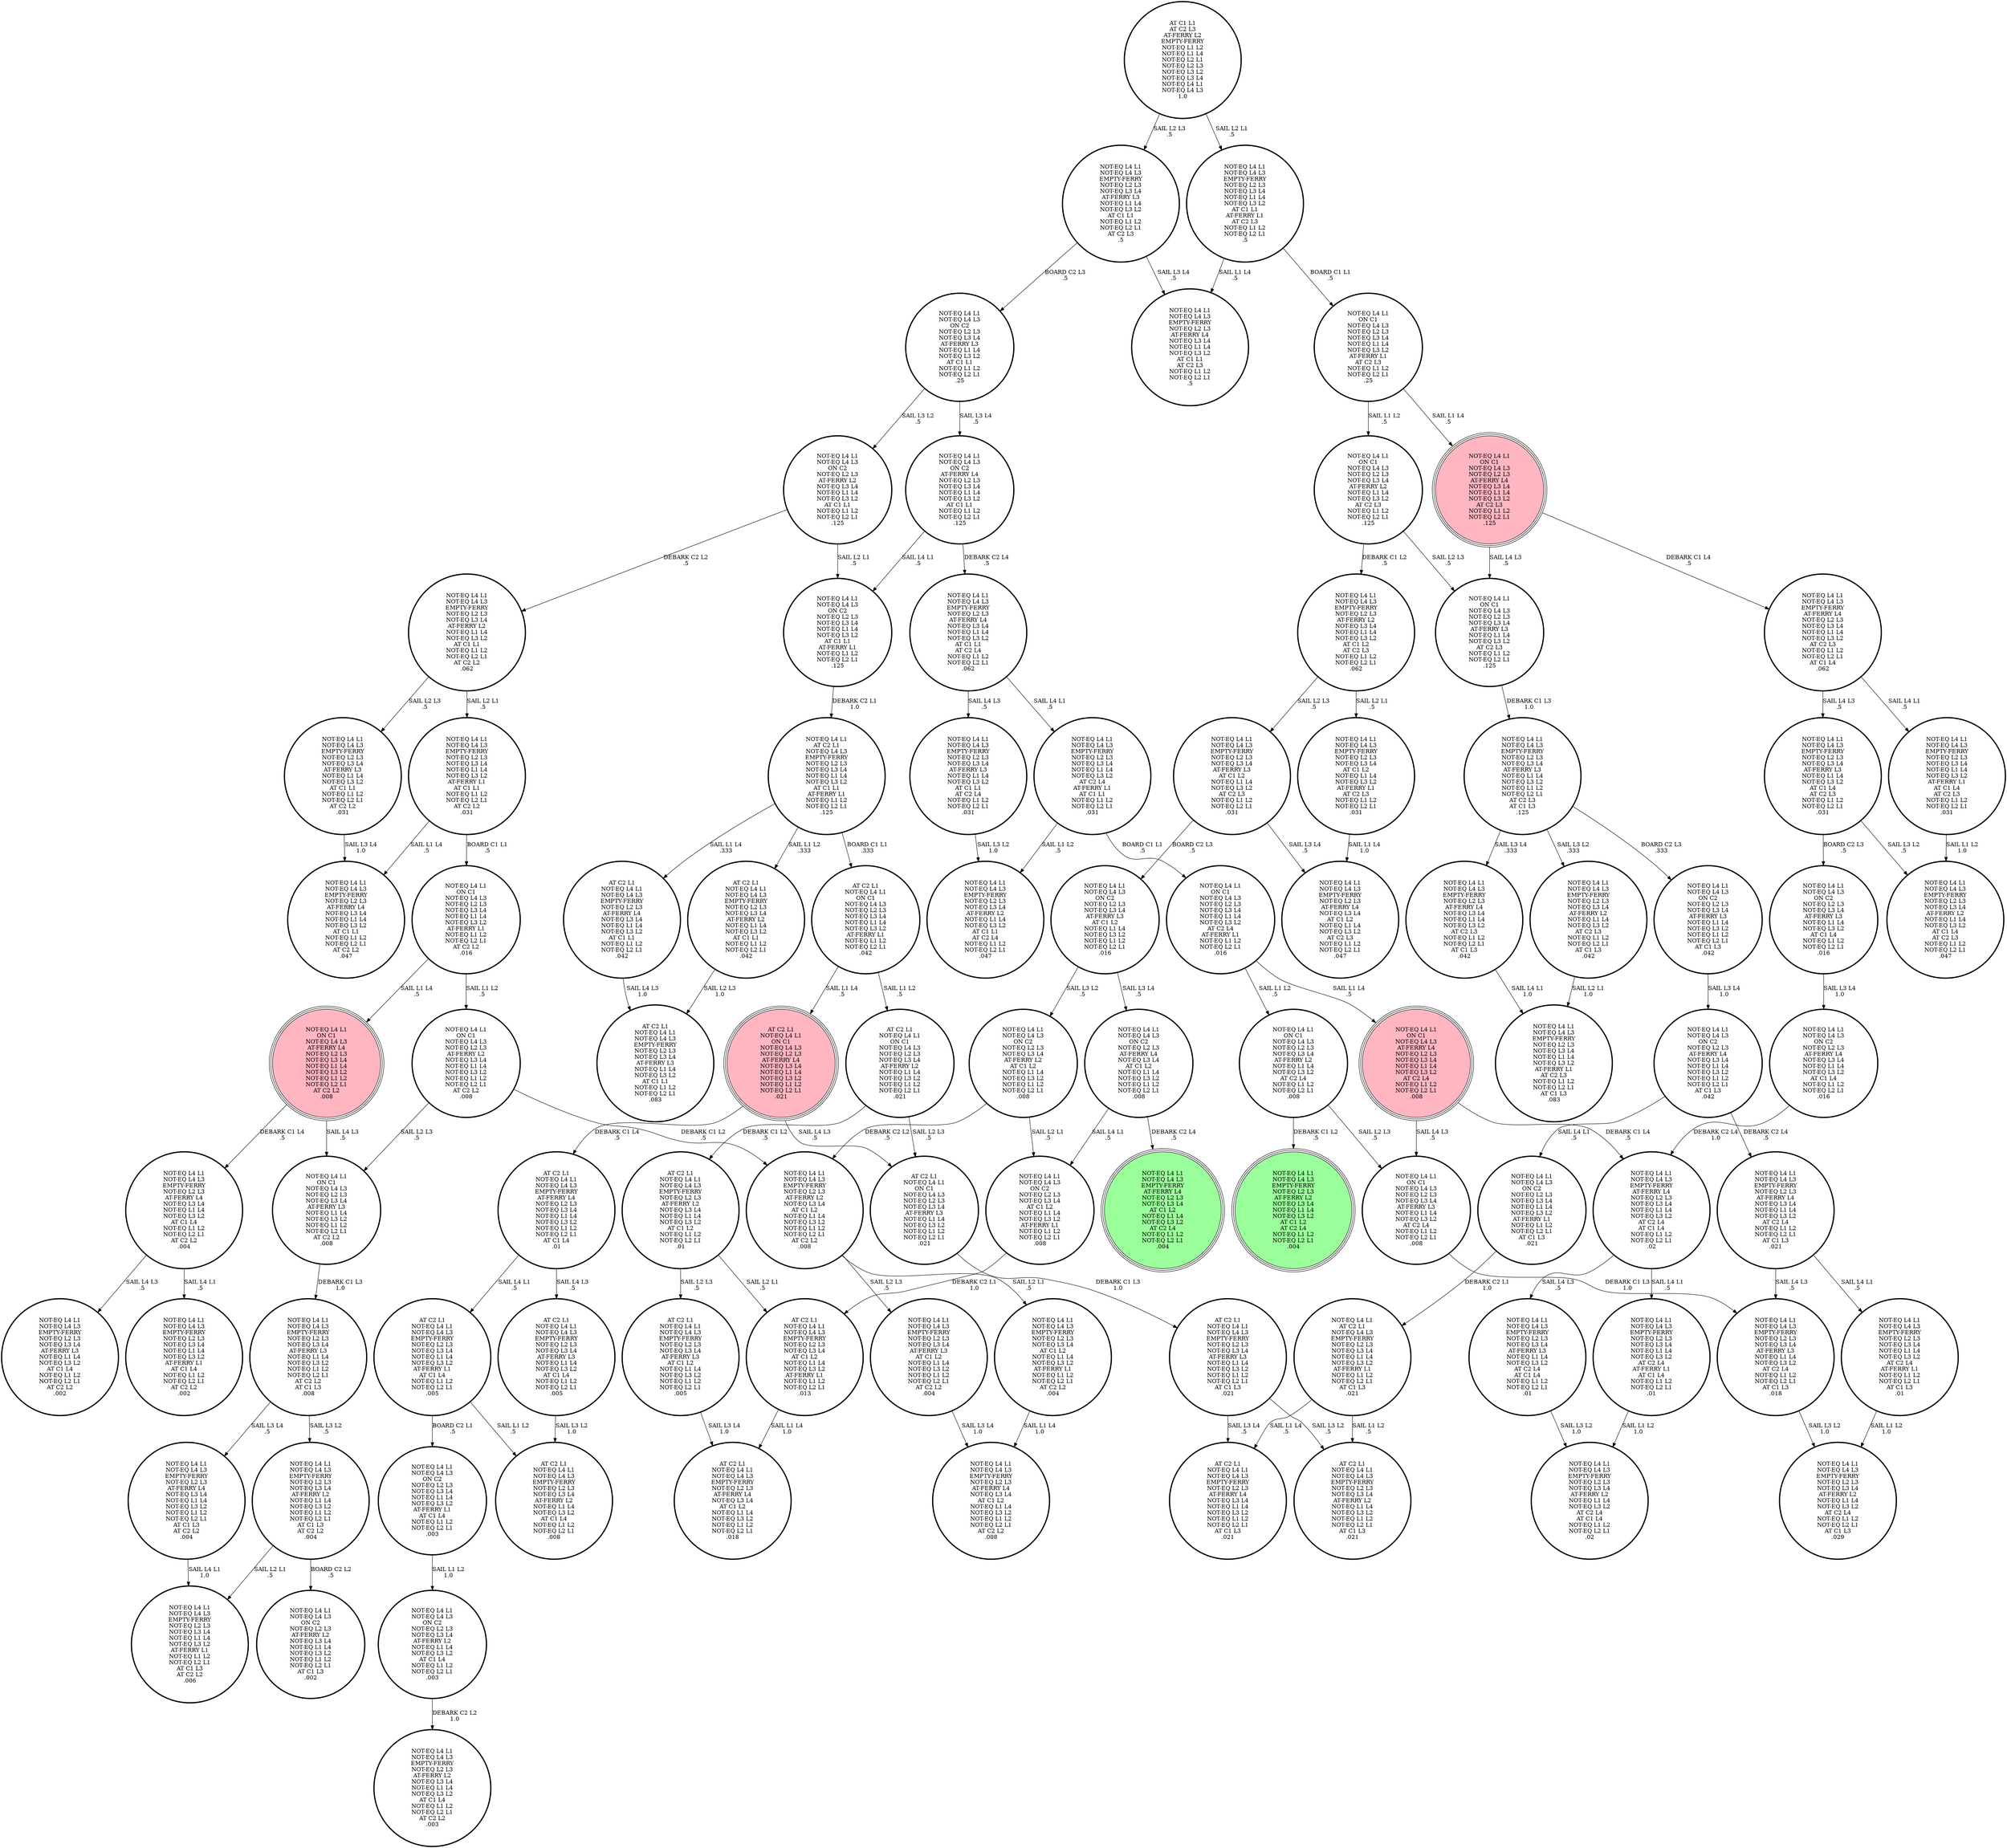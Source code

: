 digraph {
"NOT-EQ L4 L1\nON C1\nNOT-EQ L4 L3\nNOT-EQ L2 L3\nNOT-EQ L3 L4\nAT-FERRY L3\nNOT-EQ L1 L4\nNOT-EQ L3 L2\nAT C2 L4\nNOT-EQ L1 L2\nNOT-EQ L2 L1\n.008\n" -> "NOT-EQ L4 L1\nNOT-EQ L4 L3\nEMPTY-FERRY\nNOT-EQ L2 L3\nNOT-EQ L3 L4\nAT-FERRY L3\nNOT-EQ L1 L4\nNOT-EQ L3 L2\nAT C2 L4\nNOT-EQ L1 L2\nNOT-EQ L2 L1\nAT C1 L3\n.018\n"[label="DEBARK C1 L3\n1.0\n"];
"NOT-EQ L4 L1\nNOT-EQ L4 L3\nEMPTY-FERRY\nNOT-EQ L2 L3\nNOT-EQ L3 L4\nAT-FERRY L3\nAT C1 L2\nNOT-EQ L1 L4\nNOT-EQ L3 L2\nAT C2 L3\nNOT-EQ L1 L2\nNOT-EQ L2 L1\n.031\n" -> "NOT-EQ L4 L1\nNOT-EQ L4 L3\nON C2\nNOT-EQ L2 L3\nNOT-EQ L3 L4\nAT-FERRY L3\nAT C1 L2\nNOT-EQ L1 L4\nNOT-EQ L3 L2\nNOT-EQ L1 L2\nNOT-EQ L2 L1\n.016\n"[label="BOARD C2 L3\n.5\n"];
"NOT-EQ L4 L1\nNOT-EQ L4 L3\nEMPTY-FERRY\nNOT-EQ L2 L3\nNOT-EQ L3 L4\nAT-FERRY L3\nAT C1 L2\nNOT-EQ L1 L4\nNOT-EQ L3 L2\nAT C2 L3\nNOT-EQ L1 L2\nNOT-EQ L2 L1\n.031\n" -> "NOT-EQ L4 L1\nNOT-EQ L4 L3\nEMPTY-FERRY\nNOT-EQ L2 L3\nAT-FERRY L4\nNOT-EQ L3 L4\nAT C1 L2\nNOT-EQ L1 L4\nNOT-EQ L3 L2\nAT C2 L3\nNOT-EQ L1 L2\nNOT-EQ L2 L1\n.047\n"[label="SAIL L3 L4\n.5\n"];
"AT C2 L1\nNOT-EQ L4 L1\nNOT-EQ L4 L3\nEMPTY-FERRY\nNOT-EQ L2 L3\nNOT-EQ L3 L4\nAT-FERRY L3\nAT C1 L2\nNOT-EQ L1 L4\nNOT-EQ L3 L2\nNOT-EQ L1 L2\nNOT-EQ L2 L1\n.005\n" -> "AT C2 L1\nNOT-EQ L4 L1\nNOT-EQ L4 L3\nEMPTY-FERRY\nNOT-EQ L2 L3\nAT-FERRY L4\nNOT-EQ L3 L4\nAT C1 L2\nNOT-EQ L1 L4\nNOT-EQ L3 L2\nNOT-EQ L1 L2\nNOT-EQ L2 L1\n.018\n"[label="SAIL L3 L4\n1.0\n"];
"NOT-EQ L4 L1\nON C1\nNOT-EQ L4 L3\nAT-FERRY L4\nNOT-EQ L2 L3\nNOT-EQ L3 L4\nNOT-EQ L1 L4\nNOT-EQ L3 L2\nAT C2 L4\nNOT-EQ L1 L2\nNOT-EQ L2 L1\n.008\n" -> "NOT-EQ L4 L1\nNOT-EQ L4 L3\nEMPTY-FERRY\nAT-FERRY L4\nNOT-EQ L2 L3\nNOT-EQ L3 L4\nNOT-EQ L1 L4\nNOT-EQ L3 L2\nAT C2 L4\nAT C1 L4\nNOT-EQ L1 L2\nNOT-EQ L2 L1\n.02\n"[label="DEBARK C1 L4\n.5\n"];
"NOT-EQ L4 L1\nON C1\nNOT-EQ L4 L3\nAT-FERRY L4\nNOT-EQ L2 L3\nNOT-EQ L3 L4\nNOT-EQ L1 L4\nNOT-EQ L3 L2\nAT C2 L4\nNOT-EQ L1 L2\nNOT-EQ L2 L1\n.008\n" -> "NOT-EQ L4 L1\nON C1\nNOT-EQ L4 L3\nNOT-EQ L2 L3\nNOT-EQ L3 L4\nAT-FERRY L3\nNOT-EQ L1 L4\nNOT-EQ L3 L2\nAT C2 L4\nNOT-EQ L1 L2\nNOT-EQ L2 L1\n.008\n"[label="SAIL L4 L3\n.5\n"];
"NOT-EQ L4 L1\nNOT-EQ L4 L3\nEMPTY-FERRY\nNOT-EQ L2 L3\nAT-FERRY L4\nNOT-EQ L3 L4\nNOT-EQ L1 L4\nNOT-EQ L3 L2\nAT C1 L1\nAT C2 L4\nNOT-EQ L1 L2\nNOT-EQ L2 L1\n.062\n" -> "NOT-EQ L4 L1\nNOT-EQ L4 L3\nEMPTY-FERRY\nNOT-EQ L2 L3\nNOT-EQ L3 L4\nNOT-EQ L1 L4\nNOT-EQ L3 L2\nAT C2 L4\nAT-FERRY L1\nAT C1 L1\nNOT-EQ L1 L2\nNOT-EQ L2 L1\n.031\n"[label="SAIL L4 L1\n.5\n"];
"NOT-EQ L4 L1\nNOT-EQ L4 L3\nEMPTY-FERRY\nNOT-EQ L2 L3\nAT-FERRY L4\nNOT-EQ L3 L4\nNOT-EQ L1 L4\nNOT-EQ L3 L2\nAT C1 L1\nAT C2 L4\nNOT-EQ L1 L2\nNOT-EQ L2 L1\n.062\n" -> "NOT-EQ L4 L1\nNOT-EQ L4 L3\nEMPTY-FERRY\nNOT-EQ L2 L3\nNOT-EQ L3 L4\nAT-FERRY L3\nNOT-EQ L1 L4\nNOT-EQ L3 L2\nAT C1 L1\nAT C2 L4\nNOT-EQ L1 L2\nNOT-EQ L2 L1\n.031\n"[label="SAIL L4 L3\n.5\n"];
"NOT-EQ L4 L1\nNOT-EQ L4 L3\nON C2\nNOT-EQ L2 L3\nNOT-EQ L3 L4\nAT-FERRY L3\nNOT-EQ L1 L4\nNOT-EQ L3 L2\nAT C1 L1\nNOT-EQ L1 L2\nNOT-EQ L2 L1\n.25\n" -> "NOT-EQ L4 L1\nNOT-EQ L4 L3\nON C2\nNOT-EQ L2 L3\nAT-FERRY L2\nNOT-EQ L3 L4\nNOT-EQ L1 L4\nNOT-EQ L3 L2\nAT C1 L1\nNOT-EQ L1 L2\nNOT-EQ L2 L1\n.125\n"[label="SAIL L3 L2\n.5\n"];
"NOT-EQ L4 L1\nNOT-EQ L4 L3\nON C2\nNOT-EQ L2 L3\nNOT-EQ L3 L4\nAT-FERRY L3\nNOT-EQ L1 L4\nNOT-EQ L3 L2\nAT C1 L1\nNOT-EQ L1 L2\nNOT-EQ L2 L1\n.25\n" -> "NOT-EQ L4 L1\nNOT-EQ L4 L3\nON C2\nAT-FERRY L4\nNOT-EQ L2 L3\nNOT-EQ L3 L4\nNOT-EQ L1 L4\nNOT-EQ L3 L2\nAT C1 L1\nNOT-EQ L1 L2\nNOT-EQ L2 L1\n.125\n"[label="SAIL L3 L4\n.5\n"];
"NOT-EQ L4 L1\nNOT-EQ L4 L3\nEMPTY-FERRY\nNOT-EQ L2 L3\nNOT-EQ L3 L4\nAT-FERRY L3\nNOT-EQ L1 L4\nNOT-EQ L3 L2\nNOT-EQ L1 L2\nNOT-EQ L2 L1\nAT C2 L3\nAT C1 L3\n.125\n" -> "NOT-EQ L4 L1\nNOT-EQ L4 L3\nEMPTY-FERRY\nNOT-EQ L2 L3\nAT-FERRY L4\nNOT-EQ L3 L4\nNOT-EQ L1 L4\nNOT-EQ L3 L2\nAT C2 L3\nNOT-EQ L1 L2\nNOT-EQ L2 L1\nAT C1 L3\n.042\n"[label="SAIL L3 L4\n.333\n"];
"NOT-EQ L4 L1\nNOT-EQ L4 L3\nEMPTY-FERRY\nNOT-EQ L2 L3\nNOT-EQ L3 L4\nAT-FERRY L3\nNOT-EQ L1 L4\nNOT-EQ L3 L2\nNOT-EQ L1 L2\nNOT-EQ L2 L1\nAT C2 L3\nAT C1 L3\n.125\n" -> "NOT-EQ L4 L1\nNOT-EQ L4 L3\nON C2\nNOT-EQ L2 L3\nNOT-EQ L3 L4\nAT-FERRY L3\nNOT-EQ L1 L4\nNOT-EQ L3 L2\nNOT-EQ L1 L2\nNOT-EQ L2 L1\nAT C1 L3\n.042\n"[label="BOARD C2 L3\n.333\n"];
"NOT-EQ L4 L1\nNOT-EQ L4 L3\nEMPTY-FERRY\nNOT-EQ L2 L3\nNOT-EQ L3 L4\nAT-FERRY L3\nNOT-EQ L1 L4\nNOT-EQ L3 L2\nNOT-EQ L1 L2\nNOT-EQ L2 L1\nAT C2 L3\nAT C1 L3\n.125\n" -> "NOT-EQ L4 L1\nNOT-EQ L4 L3\nEMPTY-FERRY\nNOT-EQ L2 L3\nNOT-EQ L3 L4\nAT-FERRY L2\nNOT-EQ L1 L4\nNOT-EQ L3 L2\nAT C2 L3\nNOT-EQ L1 L2\nNOT-EQ L2 L1\nAT C1 L3\n.042\n"[label="SAIL L3 L2\n.333\n"];
"NOT-EQ L4 L1\nNOT-EQ L4 L3\nEMPTY-FERRY\nAT-FERRY L4\nNOT-EQ L2 L3\nNOT-EQ L3 L4\nNOT-EQ L1 L4\nNOT-EQ L3 L2\nAT C2 L3\nNOT-EQ L1 L2\nNOT-EQ L2 L1\nAT C1 L4\n.062\n" -> "NOT-EQ L4 L1\nNOT-EQ L4 L3\nEMPTY-FERRY\nNOT-EQ L2 L3\nNOT-EQ L3 L4\nNOT-EQ L1 L4\nNOT-EQ L3 L2\nAT-FERRY L1\nAT C1 L4\nAT C2 L3\nNOT-EQ L1 L2\nNOT-EQ L2 L1\n.031\n"[label="SAIL L4 L1\n.5\n"];
"NOT-EQ L4 L1\nNOT-EQ L4 L3\nEMPTY-FERRY\nAT-FERRY L4\nNOT-EQ L2 L3\nNOT-EQ L3 L4\nNOT-EQ L1 L4\nNOT-EQ L3 L2\nAT C2 L3\nNOT-EQ L1 L2\nNOT-EQ L2 L1\nAT C1 L4\n.062\n" -> "NOT-EQ L4 L1\nNOT-EQ L4 L3\nEMPTY-FERRY\nNOT-EQ L2 L3\nNOT-EQ L3 L4\nAT-FERRY L3\nNOT-EQ L1 L4\nNOT-EQ L3 L2\nAT C1 L4\nAT C2 L3\nNOT-EQ L1 L2\nNOT-EQ L2 L1\n.031\n"[label="SAIL L4 L3\n.5\n"];
"NOT-EQ L4 L1\nNOT-EQ L4 L3\nEMPTY-FERRY\nNOT-EQ L2 L3\nNOT-EQ L3 L4\nAT-FERRY L2\nNOT-EQ L1 L4\nNOT-EQ L3 L2\nAT C2 L3\nNOT-EQ L1 L2\nNOT-EQ L2 L1\nAT C1 L3\n.042\n" -> "NOT-EQ L4 L1\nNOT-EQ L4 L3\nEMPTY-FERRY\nNOT-EQ L2 L3\nNOT-EQ L3 L4\nNOT-EQ L1 L4\nNOT-EQ L3 L2\nAT-FERRY L1\nAT C2 L3\nNOT-EQ L1 L2\nNOT-EQ L2 L1\nAT C1 L3\n.083\n"[label="SAIL L2 L1\n1.0\n"];
"AT C2 L1\nNOT-EQ L4 L1\nNOT-EQ L4 L3\nEMPTY-FERRY\nAT-FERRY L4\nNOT-EQ L2 L3\nNOT-EQ L3 L4\nNOT-EQ L1 L4\nNOT-EQ L3 L2\nNOT-EQ L1 L2\nNOT-EQ L2 L1\nAT C1 L4\n.01\n" -> "AT C2 L1\nNOT-EQ L4 L1\nNOT-EQ L4 L3\nEMPTY-FERRY\nNOT-EQ L2 L3\nNOT-EQ L3 L4\nNOT-EQ L1 L4\nNOT-EQ L3 L2\nAT-FERRY L1\nAT C1 L4\nNOT-EQ L1 L2\nNOT-EQ L2 L1\n.005\n"[label="SAIL L4 L1\n.5\n"];
"AT C2 L1\nNOT-EQ L4 L1\nNOT-EQ L4 L3\nEMPTY-FERRY\nAT-FERRY L4\nNOT-EQ L2 L3\nNOT-EQ L3 L4\nNOT-EQ L1 L4\nNOT-EQ L3 L2\nNOT-EQ L1 L2\nNOT-EQ L2 L1\nAT C1 L4\n.01\n" -> "AT C2 L1\nNOT-EQ L4 L1\nNOT-EQ L4 L3\nEMPTY-FERRY\nNOT-EQ L2 L3\nNOT-EQ L3 L4\nAT-FERRY L3\nNOT-EQ L1 L4\nNOT-EQ L3 L2\nAT C1 L4\nNOT-EQ L1 L2\nNOT-EQ L2 L1\n.005\n"[label="SAIL L4 L3\n.5\n"];
"NOT-EQ L4 L1\nNOT-EQ L4 L3\nON C2\nNOT-EQ L2 L3\nNOT-EQ L3 L4\nAT C1 L2\nNOT-EQ L1 L4\nNOT-EQ L3 L2\nAT-FERRY L1\nNOT-EQ L1 L2\nNOT-EQ L2 L1\n.008\n" -> "AT C2 L1\nNOT-EQ L4 L1\nNOT-EQ L4 L3\nEMPTY-FERRY\nNOT-EQ L2 L3\nNOT-EQ L3 L4\nAT C1 L2\nNOT-EQ L1 L4\nNOT-EQ L3 L2\nAT-FERRY L1\nNOT-EQ L1 L2\nNOT-EQ L2 L1\n.013\n"[label="DEBARK C2 L1\n1.0\n"];
"AT C2 L1\nNOT-EQ L4 L1\nNOT-EQ L4 L3\nEMPTY-FERRY\nNOT-EQ L2 L3\nNOT-EQ L3 L4\nAT C1 L2\nNOT-EQ L1 L4\nNOT-EQ L3 L2\nAT-FERRY L1\nNOT-EQ L1 L2\nNOT-EQ L2 L1\n.013\n" -> "AT C2 L1\nNOT-EQ L4 L1\nNOT-EQ L4 L3\nEMPTY-FERRY\nNOT-EQ L2 L3\nAT-FERRY L4\nNOT-EQ L3 L4\nAT C1 L2\nNOT-EQ L1 L4\nNOT-EQ L3 L2\nNOT-EQ L1 L2\nNOT-EQ L2 L1\n.018\n"[label="SAIL L1 L4\n1.0\n"];
"NOT-EQ L4 L1\nNOT-EQ L4 L3\nON C2\nNOT-EQ L2 L3\nAT-FERRY L4\nNOT-EQ L3 L4\nAT C1 L2\nNOT-EQ L1 L4\nNOT-EQ L3 L2\nNOT-EQ L1 L2\nNOT-EQ L2 L1\n.008\n" -> "NOT-EQ L4 L1\nNOT-EQ L4 L3\nEMPTY-FERRY\nAT-FERRY L4\nNOT-EQ L2 L3\nNOT-EQ L3 L4\nAT C1 L2\nNOT-EQ L1 L4\nNOT-EQ L3 L2\nAT C2 L4\nNOT-EQ L1 L2\nNOT-EQ L2 L1\n.004\n"[label="DEBARK C2 L4\n.5\n"];
"NOT-EQ L4 L1\nNOT-EQ L4 L3\nON C2\nNOT-EQ L2 L3\nAT-FERRY L4\nNOT-EQ L3 L4\nAT C1 L2\nNOT-EQ L1 L4\nNOT-EQ L3 L2\nNOT-EQ L1 L2\nNOT-EQ L2 L1\n.008\n" -> "NOT-EQ L4 L1\nNOT-EQ L4 L3\nON C2\nNOT-EQ L2 L3\nNOT-EQ L3 L4\nAT C1 L2\nNOT-EQ L1 L4\nNOT-EQ L3 L2\nAT-FERRY L1\nNOT-EQ L1 L2\nNOT-EQ L2 L1\n.008\n"[label="SAIL L4 L1\n.5\n"];
"NOT-EQ L4 L1\nNOT-EQ L4 L3\nEMPTY-FERRY\nNOT-EQ L2 L3\nAT-FERRY L4\nNOT-EQ L3 L4\nNOT-EQ L1 L4\nNOT-EQ L3 L2\nAT C1 L4\nNOT-EQ L1 L2\nNOT-EQ L2 L1\nAT C2 L2\n.004\n" -> "NOT-EQ L4 L1\nNOT-EQ L4 L3\nEMPTY-FERRY\nNOT-EQ L2 L3\nNOT-EQ L3 L4\nNOT-EQ L1 L4\nNOT-EQ L3 L2\nAT-FERRY L1\nAT C1 L4\nNOT-EQ L1 L2\nNOT-EQ L2 L1\nAT C2 L2\n.002\n"[label="SAIL L4 L1\n.5\n"];
"NOT-EQ L4 L1\nNOT-EQ L4 L3\nEMPTY-FERRY\nNOT-EQ L2 L3\nAT-FERRY L4\nNOT-EQ L3 L4\nNOT-EQ L1 L4\nNOT-EQ L3 L2\nAT C1 L4\nNOT-EQ L1 L2\nNOT-EQ L2 L1\nAT C2 L2\n.004\n" -> "NOT-EQ L4 L1\nNOT-EQ L4 L3\nEMPTY-FERRY\nNOT-EQ L2 L3\nNOT-EQ L3 L4\nAT-FERRY L3\nNOT-EQ L1 L4\nNOT-EQ L3 L2\nAT C1 L4\nNOT-EQ L1 L2\nNOT-EQ L2 L1\nAT C2 L2\n.002\n"[label="SAIL L4 L3\n.5\n"];
"NOT-EQ L4 L1\nNOT-EQ L4 L3\nON C2\nAT-FERRY L4\nNOT-EQ L2 L3\nNOT-EQ L3 L4\nNOT-EQ L1 L4\nNOT-EQ L3 L2\nAT C1 L1\nNOT-EQ L1 L2\nNOT-EQ L2 L1\n.125\n" -> "NOT-EQ L4 L1\nNOT-EQ L4 L3\nEMPTY-FERRY\nNOT-EQ L2 L3\nAT-FERRY L4\nNOT-EQ L3 L4\nNOT-EQ L1 L4\nNOT-EQ L3 L2\nAT C1 L1\nAT C2 L4\nNOT-EQ L1 L2\nNOT-EQ L2 L1\n.062\n"[label="DEBARK C2 L4\n.5\n"];
"NOT-EQ L4 L1\nNOT-EQ L4 L3\nON C2\nAT-FERRY L4\nNOT-EQ L2 L3\nNOT-EQ L3 L4\nNOT-EQ L1 L4\nNOT-EQ L3 L2\nAT C1 L1\nNOT-EQ L1 L2\nNOT-EQ L2 L1\n.125\n" -> "NOT-EQ L4 L1\nNOT-EQ L4 L3\nON C2\nNOT-EQ L2 L3\nNOT-EQ L3 L4\nNOT-EQ L1 L4\nNOT-EQ L3 L2\nAT C1 L1\nAT-FERRY L1\nNOT-EQ L1 L2\nNOT-EQ L2 L1\n.125\n"[label="SAIL L4 L1\n.5\n"];
"NOT-EQ L4 L1\nNOT-EQ L4 L3\nEMPTY-FERRY\nNOT-EQ L2 L3\nNOT-EQ L3 L4\nAT-FERRY L3\nNOT-EQ L1 L4\nNOT-EQ L3 L2\nAT C1 L1\nNOT-EQ L1 L2\nNOT-EQ L2 L1\nAT C2 L3\n.5\n" -> "NOT-EQ L4 L1\nNOT-EQ L4 L3\nON C2\nNOT-EQ L2 L3\nNOT-EQ L3 L4\nAT-FERRY L3\nNOT-EQ L1 L4\nNOT-EQ L3 L2\nAT C1 L1\nNOT-EQ L1 L2\nNOT-EQ L2 L1\n.25\n"[label="BOARD C2 L3\n.5\n"];
"NOT-EQ L4 L1\nNOT-EQ L4 L3\nEMPTY-FERRY\nNOT-EQ L2 L3\nNOT-EQ L3 L4\nAT-FERRY L3\nNOT-EQ L1 L4\nNOT-EQ L3 L2\nAT C1 L1\nNOT-EQ L1 L2\nNOT-EQ L2 L1\nAT C2 L3\n.5\n" -> "NOT-EQ L4 L1\nNOT-EQ L4 L3\nEMPTY-FERRY\nNOT-EQ L2 L3\nAT-FERRY L4\nNOT-EQ L3 L4\nNOT-EQ L1 L4\nNOT-EQ L3 L2\nAT C1 L1\nAT C2 L3\nNOT-EQ L1 L2\nNOT-EQ L2 L1\n.5\n"[label="SAIL L3 L4\n.5\n"];
"NOT-EQ L4 L1\nNOT-EQ L4 L3\nON C2\nNOT-EQ L2 L3\nAT-FERRY L4\nNOT-EQ L3 L4\nNOT-EQ L1 L4\nNOT-EQ L3 L2\nNOT-EQ L1 L2\nNOT-EQ L2 L1\nAT C1 L3\n.042\n" -> "NOT-EQ L4 L1\nNOT-EQ L4 L3\nEMPTY-FERRY\nNOT-EQ L2 L3\nAT-FERRY L4\nNOT-EQ L3 L4\nNOT-EQ L1 L4\nNOT-EQ L3 L2\nAT C2 L4\nNOT-EQ L1 L2\nNOT-EQ L2 L1\nAT C1 L3\n.021\n"[label="DEBARK C2 L4\n.5\n"];
"NOT-EQ L4 L1\nNOT-EQ L4 L3\nON C2\nNOT-EQ L2 L3\nAT-FERRY L4\nNOT-EQ L3 L4\nNOT-EQ L1 L4\nNOT-EQ L3 L2\nNOT-EQ L1 L2\nNOT-EQ L2 L1\nAT C1 L3\n.042\n" -> "NOT-EQ L4 L1\nNOT-EQ L4 L3\nON C2\nNOT-EQ L2 L3\nNOT-EQ L3 L4\nNOT-EQ L1 L4\nNOT-EQ L3 L2\nAT-FERRY L1\nNOT-EQ L1 L2\nNOT-EQ L2 L1\nAT C1 L3\n.021\n"[label="SAIL L4 L1\n.5\n"];
"NOT-EQ L4 L1\nNOT-EQ L4 L3\nEMPTY-FERRY\nNOT-EQ L2 L3\nNOT-EQ L3 L4\nNOT-EQ L1 L4\nNOT-EQ L3 L2\nAT-FERRY L1\nAT C1 L4\nAT C2 L3\nNOT-EQ L1 L2\nNOT-EQ L2 L1\n.031\n" -> "NOT-EQ L4 L1\nNOT-EQ L4 L3\nEMPTY-FERRY\nNOT-EQ L2 L3\nNOT-EQ L3 L4\nAT-FERRY L2\nNOT-EQ L1 L4\nNOT-EQ L3 L2\nAT C1 L4\nAT C2 L3\nNOT-EQ L1 L2\nNOT-EQ L2 L1\n.047\n"[label="SAIL L1 L2\n1.0\n"];
"NOT-EQ L4 L1\nAT C2 L1\nNOT-EQ L4 L3\nEMPTY-FERRY\nNOT-EQ L2 L3\nNOT-EQ L3 L4\nNOT-EQ L1 L4\nNOT-EQ L3 L2\nAT-FERRY L1\nNOT-EQ L1 L2\nNOT-EQ L2 L1\nAT C1 L3\n.021\n" -> "AT C2 L1\nNOT-EQ L4 L1\nNOT-EQ L4 L3\nEMPTY-FERRY\nNOT-EQ L2 L3\nNOT-EQ L3 L4\nAT-FERRY L2\nNOT-EQ L1 L4\nNOT-EQ L3 L2\nNOT-EQ L1 L2\nNOT-EQ L2 L1\nAT C1 L3\n.021\n"[label="SAIL L1 L2\n.5\n"];
"NOT-EQ L4 L1\nAT C2 L1\nNOT-EQ L4 L3\nEMPTY-FERRY\nNOT-EQ L2 L3\nNOT-EQ L3 L4\nNOT-EQ L1 L4\nNOT-EQ L3 L2\nAT-FERRY L1\nNOT-EQ L1 L2\nNOT-EQ L2 L1\nAT C1 L3\n.021\n" -> "AT C2 L1\nNOT-EQ L4 L1\nNOT-EQ L4 L3\nEMPTY-FERRY\nNOT-EQ L2 L3\nAT-FERRY L4\nNOT-EQ L3 L4\nNOT-EQ L1 L4\nNOT-EQ L3 L2\nNOT-EQ L1 L2\nNOT-EQ L2 L1\nAT C1 L3\n.021\n"[label="SAIL L1 L4\n.5\n"];
"AT C2 L1\nNOT-EQ L4 L1\nNOT-EQ L4 L3\nEMPTY-FERRY\nNOT-EQ L2 L3\nNOT-EQ L3 L4\nAT-FERRY L3\nNOT-EQ L1 L4\nNOT-EQ L3 L2\nNOT-EQ L1 L2\nNOT-EQ L2 L1\nAT C1 L3\n.021\n" -> "AT C2 L1\nNOT-EQ L4 L1\nNOT-EQ L4 L3\nEMPTY-FERRY\nNOT-EQ L2 L3\nNOT-EQ L3 L4\nAT-FERRY L2\nNOT-EQ L1 L4\nNOT-EQ L3 L2\nNOT-EQ L1 L2\nNOT-EQ L2 L1\nAT C1 L3\n.021\n"[label="SAIL L3 L2\n.5\n"];
"AT C2 L1\nNOT-EQ L4 L1\nNOT-EQ L4 L3\nEMPTY-FERRY\nNOT-EQ L2 L3\nNOT-EQ L3 L4\nAT-FERRY L3\nNOT-EQ L1 L4\nNOT-EQ L3 L2\nNOT-EQ L1 L2\nNOT-EQ L2 L1\nAT C1 L3\n.021\n" -> "AT C2 L1\nNOT-EQ L4 L1\nNOT-EQ L4 L3\nEMPTY-FERRY\nNOT-EQ L2 L3\nAT-FERRY L4\nNOT-EQ L3 L4\nNOT-EQ L1 L4\nNOT-EQ L3 L2\nNOT-EQ L1 L2\nNOT-EQ L2 L1\nAT C1 L3\n.021\n"[label="SAIL L3 L4\n.5\n"];
"AT C1 L1\nAT C2 L3\nAT-FERRY L2\nEMPTY-FERRY\nNOT-EQ L1 L2\nNOT-EQ L1 L4\nNOT-EQ L2 L1\nNOT-EQ L2 L3\nNOT-EQ L3 L2\nNOT-EQ L3 L4\nNOT-EQ L4 L1\nNOT-EQ L4 L3\n1.0\n" -> "NOT-EQ L4 L1\nNOT-EQ L4 L3\nEMPTY-FERRY\nNOT-EQ L2 L3\nNOT-EQ L3 L4\nNOT-EQ L1 L4\nNOT-EQ L3 L2\nAT C1 L1\nAT-FERRY L1\nAT C2 L3\nNOT-EQ L1 L2\nNOT-EQ L2 L1\n.5\n"[label="SAIL L2 L1\n.5\n"];
"AT C1 L1\nAT C2 L3\nAT-FERRY L2\nEMPTY-FERRY\nNOT-EQ L1 L2\nNOT-EQ L1 L4\nNOT-EQ L2 L1\nNOT-EQ L2 L3\nNOT-EQ L3 L2\nNOT-EQ L3 L4\nNOT-EQ L4 L1\nNOT-EQ L4 L3\n1.0\n" -> "NOT-EQ L4 L1\nNOT-EQ L4 L3\nEMPTY-FERRY\nNOT-EQ L2 L3\nNOT-EQ L3 L4\nAT-FERRY L3\nNOT-EQ L1 L4\nNOT-EQ L3 L2\nAT C1 L1\nNOT-EQ L1 L2\nNOT-EQ L2 L1\nAT C2 L3\n.5\n"[label="SAIL L2 L3\n.5\n"];
"NOT-EQ L4 L1\nNOT-EQ L4 L3\nON C2\nNOT-EQ L2 L3\nNOT-EQ L3 L4\nAT-FERRY L3\nNOT-EQ L1 L4\nNOT-EQ L3 L2\nAT C1 L4\nNOT-EQ L1 L2\nNOT-EQ L2 L1\n.016\n" -> "NOT-EQ L4 L1\nNOT-EQ L4 L3\nON C2\nNOT-EQ L2 L3\nAT-FERRY L4\nNOT-EQ L3 L4\nNOT-EQ L1 L4\nNOT-EQ L3 L2\nAT C1 L4\nNOT-EQ L1 L2\nNOT-EQ L2 L1\n.016\n"[label="SAIL L3 L4\n1.0\n"];
"NOT-EQ L4 L1\nON C1\nNOT-EQ L4 L3\nNOT-EQ L2 L3\nNOT-EQ L3 L4\nAT-FERRY L2\nNOT-EQ L1 L4\nNOT-EQ L3 L2\nAT C2 L4\nNOT-EQ L1 L2\nNOT-EQ L2 L1\n.008\n" -> "NOT-EQ L4 L1\nNOT-EQ L4 L3\nEMPTY-FERRY\nNOT-EQ L2 L3\nAT-FERRY L2\nNOT-EQ L3 L4\nNOT-EQ L1 L4\nNOT-EQ L3 L2\nAT C1 L2\nAT C2 L4\nNOT-EQ L1 L2\nNOT-EQ L2 L1\n.004\n"[label="DEBARK C1 L2\n.5\n"];
"NOT-EQ L4 L1\nON C1\nNOT-EQ L4 L3\nNOT-EQ L2 L3\nNOT-EQ L3 L4\nAT-FERRY L2\nNOT-EQ L1 L4\nNOT-EQ L3 L2\nAT C2 L4\nNOT-EQ L1 L2\nNOT-EQ L2 L1\n.008\n" -> "NOT-EQ L4 L1\nON C1\nNOT-EQ L4 L3\nNOT-EQ L2 L3\nNOT-EQ L3 L4\nAT-FERRY L3\nNOT-EQ L1 L4\nNOT-EQ L3 L2\nAT C2 L4\nNOT-EQ L1 L2\nNOT-EQ L2 L1\n.008\n"[label="SAIL L2 L3\n.5\n"];
"NOT-EQ L4 L1\nNOT-EQ L4 L3\nON C2\nNOT-EQ L2 L3\nNOT-EQ L3 L4\nNOT-EQ L1 L4\nNOT-EQ L3 L2\nAT-FERRY L1\nNOT-EQ L1 L2\nNOT-EQ L2 L1\nAT C1 L3\n.021\n" -> "NOT-EQ L4 L1\nAT C2 L1\nNOT-EQ L4 L3\nEMPTY-FERRY\nNOT-EQ L2 L3\nNOT-EQ L3 L4\nNOT-EQ L1 L4\nNOT-EQ L3 L2\nAT-FERRY L1\nNOT-EQ L1 L2\nNOT-EQ L2 L1\nAT C1 L3\n.021\n"[label="DEBARK C2 L1\n1.0\n"];
"NOT-EQ L4 L1\nON C1\nNOT-EQ L4 L3\nAT-FERRY L4\nNOT-EQ L2 L3\nNOT-EQ L3 L4\nNOT-EQ L1 L4\nNOT-EQ L3 L2\nNOT-EQ L1 L2\nNOT-EQ L2 L1\nAT C2 L2\n.008\n" -> "NOT-EQ L4 L1\nNOT-EQ L4 L3\nEMPTY-FERRY\nNOT-EQ L2 L3\nAT-FERRY L4\nNOT-EQ L3 L4\nNOT-EQ L1 L4\nNOT-EQ L3 L2\nAT C1 L4\nNOT-EQ L1 L2\nNOT-EQ L2 L1\nAT C2 L2\n.004\n"[label="DEBARK C1 L4\n.5\n"];
"NOT-EQ L4 L1\nON C1\nNOT-EQ L4 L3\nAT-FERRY L4\nNOT-EQ L2 L3\nNOT-EQ L3 L4\nNOT-EQ L1 L4\nNOT-EQ L3 L2\nNOT-EQ L1 L2\nNOT-EQ L2 L1\nAT C2 L2\n.008\n" -> "NOT-EQ L4 L1\nON C1\nNOT-EQ L4 L3\nNOT-EQ L2 L3\nNOT-EQ L3 L4\nAT-FERRY L3\nNOT-EQ L1 L4\nNOT-EQ L3 L2\nNOT-EQ L1 L2\nNOT-EQ L2 L1\nAT C2 L2\n.008\n"[label="SAIL L4 L3\n.5\n"];
"NOT-EQ L4 L1\nON C1\nNOT-EQ L4 L3\nNOT-EQ L2 L3\nNOT-EQ L3 L4\nAT-FERRY L3\nNOT-EQ L1 L4\nNOT-EQ L3 L2\nNOT-EQ L1 L2\nNOT-EQ L2 L1\nAT C2 L2\n.008\n" -> "NOT-EQ L4 L1\nNOT-EQ L4 L3\nEMPTY-FERRY\nNOT-EQ L2 L3\nNOT-EQ L3 L4\nAT-FERRY L3\nNOT-EQ L1 L4\nNOT-EQ L3 L2\nNOT-EQ L1 L2\nNOT-EQ L2 L1\nAT C2 L2\nAT C1 L3\n.008\n"[label="DEBARK C1 L3\n1.0\n"];
"NOT-EQ L4 L1\nNOT-EQ L4 L3\nON C2\nNOT-EQ L2 L3\nNOT-EQ L3 L4\nAT-FERRY L2\nAT C1 L2\nNOT-EQ L1 L4\nNOT-EQ L3 L2\nNOT-EQ L1 L2\nNOT-EQ L2 L1\n.008\n" -> "NOT-EQ L4 L1\nNOT-EQ L4 L3\nON C2\nNOT-EQ L2 L3\nNOT-EQ L3 L4\nAT C1 L2\nNOT-EQ L1 L4\nNOT-EQ L3 L2\nAT-FERRY L1\nNOT-EQ L1 L2\nNOT-EQ L2 L1\n.008\n"[label="SAIL L2 L1\n.5\n"];
"NOT-EQ L4 L1\nNOT-EQ L4 L3\nON C2\nNOT-EQ L2 L3\nNOT-EQ L3 L4\nAT-FERRY L2\nAT C1 L2\nNOT-EQ L1 L4\nNOT-EQ L3 L2\nNOT-EQ L1 L2\nNOT-EQ L2 L1\n.008\n" -> "NOT-EQ L4 L1\nNOT-EQ L4 L3\nEMPTY-FERRY\nNOT-EQ L2 L3\nAT-FERRY L2\nNOT-EQ L3 L4\nAT C1 L2\nNOT-EQ L1 L4\nNOT-EQ L3 L2\nNOT-EQ L1 L2\nNOT-EQ L2 L1\nAT C2 L2\n.008\n"[label="DEBARK C2 L2\n.5\n"];
"NOT-EQ L4 L1\nNOT-EQ L4 L3\nEMPTY-FERRY\nNOT-EQ L2 L3\nNOT-EQ L3 L4\nNOT-EQ L1 L4\nNOT-EQ L3 L2\nAT-FERRY L1\nAT C1 L1\nNOT-EQ L1 L2\nNOT-EQ L2 L1\nAT C2 L2\n.031\n" -> "NOT-EQ L4 L1\nNOT-EQ L4 L3\nEMPTY-FERRY\nNOT-EQ L2 L3\nAT-FERRY L4\nNOT-EQ L3 L4\nNOT-EQ L1 L4\nNOT-EQ L3 L2\nAT C1 L1\nNOT-EQ L1 L2\nNOT-EQ L2 L1\nAT C2 L2\n.047\n"[label="SAIL L1 L4\n.5\n"];
"NOT-EQ L4 L1\nNOT-EQ L4 L3\nEMPTY-FERRY\nNOT-EQ L2 L3\nNOT-EQ L3 L4\nNOT-EQ L1 L4\nNOT-EQ L3 L2\nAT-FERRY L1\nAT C1 L1\nNOT-EQ L1 L2\nNOT-EQ L2 L1\nAT C2 L2\n.031\n" -> "NOT-EQ L4 L1\nON C1\nNOT-EQ L4 L3\nNOT-EQ L2 L3\nNOT-EQ L3 L4\nNOT-EQ L1 L4\nNOT-EQ L3 L2\nAT-FERRY L1\nNOT-EQ L1 L2\nNOT-EQ L2 L1\nAT C2 L2\n.016\n"[label="BOARD C1 L1\n.5\n"];
"NOT-EQ L4 L1\nNOT-EQ L4 L3\nON C2\nNOT-EQ L2 L3\nNOT-EQ L3 L4\nAT-FERRY L3\nNOT-EQ L1 L4\nNOT-EQ L3 L2\nNOT-EQ L1 L2\nNOT-EQ L2 L1\nAT C1 L3\n.042\n" -> "NOT-EQ L4 L1\nNOT-EQ L4 L3\nON C2\nNOT-EQ L2 L3\nAT-FERRY L4\nNOT-EQ L3 L4\nNOT-EQ L1 L4\nNOT-EQ L3 L2\nNOT-EQ L1 L2\nNOT-EQ L2 L1\nAT C1 L3\n.042\n"[label="SAIL L3 L4\n1.0\n"];
"NOT-EQ L4 L1\nNOT-EQ L4 L3\nEMPTY-FERRY\nNOT-EQ L2 L3\nAT-FERRY L4\nNOT-EQ L3 L4\nNOT-EQ L1 L4\nNOT-EQ L3 L2\nNOT-EQ L1 L2\nNOT-EQ L2 L1\nAT C1 L3\nAT C2 L2\n.004\n" -> "NOT-EQ L4 L1\nNOT-EQ L4 L3\nEMPTY-FERRY\nNOT-EQ L2 L3\nNOT-EQ L3 L4\nNOT-EQ L1 L4\nNOT-EQ L3 L2\nAT-FERRY L1\nNOT-EQ L1 L2\nNOT-EQ L2 L1\nAT C1 L3\nAT C2 L2\n.006\n"[label="SAIL L4 L1\n1.0\n"];
"AT C2 L1\nNOT-EQ L4 L1\nNOT-EQ L4 L3\nEMPTY-FERRY\nNOT-EQ L2 L3\nAT-FERRY L2\nNOT-EQ L3 L4\nNOT-EQ L1 L4\nNOT-EQ L3 L2\nAT C1 L2\nNOT-EQ L1 L2\nNOT-EQ L2 L1\n.01\n" -> "AT C2 L1\nNOT-EQ L4 L1\nNOT-EQ L4 L3\nEMPTY-FERRY\nNOT-EQ L2 L3\nNOT-EQ L3 L4\nAT-FERRY L3\nAT C1 L2\nNOT-EQ L1 L4\nNOT-EQ L3 L2\nNOT-EQ L1 L2\nNOT-EQ L2 L1\n.005\n"[label="SAIL L2 L3\n.5\n"];
"AT C2 L1\nNOT-EQ L4 L1\nNOT-EQ L4 L3\nEMPTY-FERRY\nNOT-EQ L2 L3\nAT-FERRY L2\nNOT-EQ L3 L4\nNOT-EQ L1 L4\nNOT-EQ L3 L2\nAT C1 L2\nNOT-EQ L1 L2\nNOT-EQ L2 L1\n.01\n" -> "AT C2 L1\nNOT-EQ L4 L1\nNOT-EQ L4 L3\nEMPTY-FERRY\nNOT-EQ L2 L3\nNOT-EQ L3 L4\nAT C1 L2\nNOT-EQ L1 L4\nNOT-EQ L3 L2\nAT-FERRY L1\nNOT-EQ L1 L2\nNOT-EQ L2 L1\n.013\n"[label="SAIL L2 L1\n.5\n"];
"NOT-EQ L4 L1\nNOT-EQ L4 L3\nEMPTY-FERRY\nNOT-EQ L2 L3\nNOT-EQ L3 L4\nAT-FERRY L3\nNOT-EQ L1 L4\nNOT-EQ L3 L2\nAT C2 L4\nAT C1 L4\nNOT-EQ L1 L2\nNOT-EQ L2 L1\n.01\n" -> "NOT-EQ L4 L1\nNOT-EQ L4 L3\nEMPTY-FERRY\nNOT-EQ L2 L3\nNOT-EQ L3 L4\nAT-FERRY L2\nNOT-EQ L1 L4\nNOT-EQ L3 L2\nAT C2 L4\nAT C1 L4\nNOT-EQ L1 L2\nNOT-EQ L2 L1\n.02\n"[label="SAIL L3 L2\n1.0\n"];
"NOT-EQ L4 L1\nNOT-EQ L4 L3\nEMPTY-FERRY\nNOT-EQ L2 L3\nNOT-EQ L3 L4\nAT-FERRY L3\nNOT-EQ L1 L4\nNOT-EQ L3 L2\nAT C1 L1\nNOT-EQ L1 L2\nNOT-EQ L2 L1\nAT C2 L2\n.031\n" -> "NOT-EQ L4 L1\nNOT-EQ L4 L3\nEMPTY-FERRY\nNOT-EQ L2 L3\nAT-FERRY L4\nNOT-EQ L3 L4\nNOT-EQ L1 L4\nNOT-EQ L3 L2\nAT C1 L1\nNOT-EQ L1 L2\nNOT-EQ L2 L1\nAT C2 L2\n.047\n"[label="SAIL L3 L4\n1.0\n"];
"NOT-EQ L4 L1\nON C1\nNOT-EQ L4 L3\nNOT-EQ L2 L3\nNOT-EQ L3 L4\nNOT-EQ L1 L4\nNOT-EQ L3 L2\nAT-FERRY L1\nNOT-EQ L1 L2\nNOT-EQ L2 L1\nAT C2 L2\n.016\n" -> "NOT-EQ L4 L1\nON C1\nNOT-EQ L4 L3\nNOT-EQ L2 L3\nAT-FERRY L2\nNOT-EQ L3 L4\nNOT-EQ L1 L4\nNOT-EQ L3 L2\nNOT-EQ L1 L2\nNOT-EQ L2 L1\nAT C2 L2\n.008\n"[label="SAIL L1 L2\n.5\n"];
"NOT-EQ L4 L1\nON C1\nNOT-EQ L4 L3\nNOT-EQ L2 L3\nNOT-EQ L3 L4\nNOT-EQ L1 L4\nNOT-EQ L3 L2\nAT-FERRY L1\nNOT-EQ L1 L2\nNOT-EQ L2 L1\nAT C2 L2\n.016\n" -> "NOT-EQ L4 L1\nON C1\nNOT-EQ L4 L3\nAT-FERRY L4\nNOT-EQ L2 L3\nNOT-EQ L3 L4\nNOT-EQ L1 L4\nNOT-EQ L3 L2\nNOT-EQ L1 L2\nNOT-EQ L2 L1\nAT C2 L2\n.008\n"[label="SAIL L1 L4\n.5\n"];
"NOT-EQ L4 L1\nNOT-EQ L4 L3\nEMPTY-FERRY\nNOT-EQ L2 L3\nNOT-EQ L3 L4\nAT-FERRY L3\nNOT-EQ L1 L4\nNOT-EQ L3 L2\nAT C1 L4\nAT C2 L3\nNOT-EQ L1 L2\nNOT-EQ L2 L1\n.031\n" -> "NOT-EQ L4 L1\nNOT-EQ L4 L3\nEMPTY-FERRY\nNOT-EQ L2 L3\nNOT-EQ L3 L4\nAT-FERRY L2\nNOT-EQ L1 L4\nNOT-EQ L3 L2\nAT C1 L4\nAT C2 L3\nNOT-EQ L1 L2\nNOT-EQ L2 L1\n.047\n"[label="SAIL L3 L2\n.5\n"];
"NOT-EQ L4 L1\nNOT-EQ L4 L3\nEMPTY-FERRY\nNOT-EQ L2 L3\nNOT-EQ L3 L4\nAT-FERRY L3\nNOT-EQ L1 L4\nNOT-EQ L3 L2\nAT C1 L4\nAT C2 L3\nNOT-EQ L1 L2\nNOT-EQ L2 L1\n.031\n" -> "NOT-EQ L4 L1\nNOT-EQ L4 L3\nON C2\nNOT-EQ L2 L3\nNOT-EQ L3 L4\nAT-FERRY L3\nNOT-EQ L1 L4\nNOT-EQ L3 L2\nAT C1 L4\nNOT-EQ L1 L2\nNOT-EQ L2 L1\n.016\n"[label="BOARD C2 L3\n.5\n"];
"NOT-EQ L4 L1\nNOT-EQ L4 L3\nEMPTY-FERRY\nNOT-EQ L2 L3\nNOT-EQ L3 L4\nAT-FERRY L3\nNOT-EQ L1 L4\nNOT-EQ L3 L2\nAT C2 L4\nNOT-EQ L1 L2\nNOT-EQ L2 L1\nAT C1 L3\n.018\n" -> "NOT-EQ L4 L1\nNOT-EQ L4 L3\nEMPTY-FERRY\nNOT-EQ L2 L3\nNOT-EQ L3 L4\nAT-FERRY L2\nNOT-EQ L1 L4\nNOT-EQ L3 L2\nAT C2 L4\nNOT-EQ L1 L2\nNOT-EQ L2 L1\nAT C1 L3\n.029\n"[label="SAIL L3 L2\n1.0\n"];
"NOT-EQ L4 L1\nNOT-EQ L4 L3\nEMPTY-FERRY\nNOT-EQ L2 L3\nAT-FERRY L4\nNOT-EQ L3 L4\nNOT-EQ L1 L4\nNOT-EQ L3 L2\nAT C2 L3\nNOT-EQ L1 L2\nNOT-EQ L2 L1\nAT C1 L3\n.042\n" -> "NOT-EQ L4 L1\nNOT-EQ L4 L3\nEMPTY-FERRY\nNOT-EQ L2 L3\nNOT-EQ L3 L4\nNOT-EQ L1 L4\nNOT-EQ L3 L2\nAT-FERRY L1\nAT C2 L3\nNOT-EQ L1 L2\nNOT-EQ L2 L1\nAT C1 L3\n.083\n"[label="SAIL L4 L1\n1.0\n"];
"NOT-EQ L4 L1\nNOT-EQ L4 L3\nEMPTY-FERRY\nNOT-EQ L2 L3\nNOT-EQ L3 L4\nNOT-EQ L1 L4\nNOT-EQ L3 L2\nAT C1 L1\nAT-FERRY L1\nAT C2 L3\nNOT-EQ L1 L2\nNOT-EQ L2 L1\n.5\n" -> "NOT-EQ L4 L1\nNOT-EQ L4 L3\nEMPTY-FERRY\nNOT-EQ L2 L3\nAT-FERRY L4\nNOT-EQ L3 L4\nNOT-EQ L1 L4\nNOT-EQ L3 L2\nAT C1 L1\nAT C2 L3\nNOT-EQ L1 L2\nNOT-EQ L2 L1\n.5\n"[label="SAIL L1 L4\n.5\n"];
"NOT-EQ L4 L1\nNOT-EQ L4 L3\nEMPTY-FERRY\nNOT-EQ L2 L3\nNOT-EQ L3 L4\nNOT-EQ L1 L4\nNOT-EQ L3 L2\nAT C1 L1\nAT-FERRY L1\nAT C2 L3\nNOT-EQ L1 L2\nNOT-EQ L2 L1\n.5\n" -> "NOT-EQ L4 L1\nON C1\nNOT-EQ L4 L3\nNOT-EQ L2 L3\nNOT-EQ L3 L4\nNOT-EQ L1 L4\nNOT-EQ L3 L2\nAT-FERRY L1\nAT C2 L3\nNOT-EQ L1 L2\nNOT-EQ L2 L1\n.25\n"[label="BOARD C1 L1\n.5\n"];
"NOT-EQ L4 L1\nON C1\nNOT-EQ L4 L3\nNOT-EQ L2 L3\nNOT-EQ L3 L4\nAT-FERRY L2\nNOT-EQ L1 L4\nNOT-EQ L3 L2\nAT C2 L3\nNOT-EQ L1 L2\nNOT-EQ L2 L1\n.125\n" -> "NOT-EQ L4 L1\nNOT-EQ L4 L3\nEMPTY-FERRY\nNOT-EQ L2 L3\nAT-FERRY L2\nNOT-EQ L3 L4\nNOT-EQ L1 L4\nNOT-EQ L3 L2\nAT C1 L2\nAT C2 L3\nNOT-EQ L1 L2\nNOT-EQ L2 L1\n.062\n"[label="DEBARK C1 L2\n.5\n"];
"NOT-EQ L4 L1\nON C1\nNOT-EQ L4 L3\nNOT-EQ L2 L3\nNOT-EQ L3 L4\nAT-FERRY L2\nNOT-EQ L1 L4\nNOT-EQ L3 L2\nAT C2 L3\nNOT-EQ L1 L2\nNOT-EQ L2 L1\n.125\n" -> "NOT-EQ L4 L1\nON C1\nNOT-EQ L4 L3\nNOT-EQ L2 L3\nNOT-EQ L3 L4\nAT-FERRY L3\nNOT-EQ L1 L4\nNOT-EQ L3 L2\nAT C2 L3\nNOT-EQ L1 L2\nNOT-EQ L2 L1\n.125\n"[label="SAIL L2 L3\n.5\n"];
"NOT-EQ L4 L1\nNOT-EQ L4 L3\nEMPTY-FERRY\nNOT-EQ L2 L3\nNOT-EQ L3 L4\nAT-FERRY L3\nNOT-EQ L1 L4\nNOT-EQ L3 L2\nAT C1 L1\nAT C2 L4\nNOT-EQ L1 L2\nNOT-EQ L2 L1\n.031\n" -> "NOT-EQ L4 L1\nNOT-EQ L4 L3\nEMPTY-FERRY\nNOT-EQ L2 L3\nNOT-EQ L3 L4\nAT-FERRY L2\nNOT-EQ L1 L4\nNOT-EQ L3 L2\nAT C1 L1\nAT C2 L4\nNOT-EQ L1 L2\nNOT-EQ L2 L1\n.047\n"[label="SAIL L3 L2\n1.0\n"];
"AT C2 L1\nNOT-EQ L4 L1\nNOT-EQ L4 L3\nEMPTY-FERRY\nNOT-EQ L2 L3\nNOT-EQ L3 L4\nNOT-EQ L1 L4\nNOT-EQ L3 L2\nAT-FERRY L1\nAT C1 L4\nNOT-EQ L1 L2\nNOT-EQ L2 L1\n.005\n" -> "NOT-EQ L4 L1\nNOT-EQ L4 L3\nON C2\nNOT-EQ L2 L3\nNOT-EQ L3 L4\nNOT-EQ L1 L4\nNOT-EQ L3 L2\nAT-FERRY L1\nAT C1 L4\nNOT-EQ L1 L2\nNOT-EQ L2 L1\n.003\n"[label="BOARD C2 L1\n.5\n"];
"AT C2 L1\nNOT-EQ L4 L1\nNOT-EQ L4 L3\nEMPTY-FERRY\nNOT-EQ L2 L3\nNOT-EQ L3 L4\nNOT-EQ L1 L4\nNOT-EQ L3 L2\nAT-FERRY L1\nAT C1 L4\nNOT-EQ L1 L2\nNOT-EQ L2 L1\n.005\n" -> "AT C2 L1\nNOT-EQ L4 L1\nNOT-EQ L4 L3\nEMPTY-FERRY\nNOT-EQ L2 L3\nNOT-EQ L3 L4\nAT-FERRY L2\nNOT-EQ L1 L4\nNOT-EQ L3 L2\nAT C1 L4\nNOT-EQ L1 L2\nNOT-EQ L2 L1\n.008\n"[label="SAIL L1 L2\n.5\n"];
"NOT-EQ L4 L1\nON C1\nNOT-EQ L4 L3\nNOT-EQ L2 L3\nNOT-EQ L3 L4\nNOT-EQ L1 L4\nNOT-EQ L3 L2\nAT-FERRY L1\nAT C2 L3\nNOT-EQ L1 L2\nNOT-EQ L2 L1\n.25\n" -> "NOT-EQ L4 L1\nON C1\nNOT-EQ L4 L3\nNOT-EQ L2 L3\nNOT-EQ L3 L4\nAT-FERRY L2\nNOT-EQ L1 L4\nNOT-EQ L3 L2\nAT C2 L3\nNOT-EQ L1 L2\nNOT-EQ L2 L1\n.125\n"[label="SAIL L1 L2\n.5\n"];
"NOT-EQ L4 L1\nON C1\nNOT-EQ L4 L3\nNOT-EQ L2 L3\nNOT-EQ L3 L4\nNOT-EQ L1 L4\nNOT-EQ L3 L2\nAT-FERRY L1\nAT C2 L3\nNOT-EQ L1 L2\nNOT-EQ L2 L1\n.25\n" -> "NOT-EQ L4 L1\nON C1\nNOT-EQ L4 L3\nNOT-EQ L2 L3\nAT-FERRY L4\nNOT-EQ L3 L4\nNOT-EQ L1 L4\nNOT-EQ L3 L2\nAT C2 L3\nNOT-EQ L1 L2\nNOT-EQ L2 L1\n.125\n"[label="SAIL L1 L4\n.5\n"];
"NOT-EQ L4 L1\nNOT-EQ L4 L3\nEMPTY-FERRY\nNOT-EQ L2 L3\nNOT-EQ L3 L4\nAT-FERRY L3\nNOT-EQ L1 L4\nNOT-EQ L3 L2\nNOT-EQ L1 L2\nNOT-EQ L2 L1\nAT C2 L2\nAT C1 L3\n.008\n" -> "NOT-EQ L4 L1\nNOT-EQ L4 L3\nEMPTY-FERRY\nNOT-EQ L2 L3\nAT-FERRY L4\nNOT-EQ L3 L4\nNOT-EQ L1 L4\nNOT-EQ L3 L2\nNOT-EQ L1 L2\nNOT-EQ L2 L1\nAT C1 L3\nAT C2 L2\n.004\n"[label="SAIL L3 L4\n.5\n"];
"NOT-EQ L4 L1\nNOT-EQ L4 L3\nEMPTY-FERRY\nNOT-EQ L2 L3\nNOT-EQ L3 L4\nAT-FERRY L3\nNOT-EQ L1 L4\nNOT-EQ L3 L2\nNOT-EQ L1 L2\nNOT-EQ L2 L1\nAT C2 L2\nAT C1 L3\n.008\n" -> "NOT-EQ L4 L1\nNOT-EQ L4 L3\nEMPTY-FERRY\nNOT-EQ L2 L3\nNOT-EQ L3 L4\nAT-FERRY L2\nNOT-EQ L1 L4\nNOT-EQ L3 L2\nNOT-EQ L1 L2\nNOT-EQ L2 L1\nAT C1 L3\nAT C2 L2\n.004\n"[label="SAIL L3 L2\n.5\n"];
"NOT-EQ L4 L1\nNOT-EQ L4 L3\nEMPTY-FERRY\nNOT-EQ L2 L3\nAT-FERRY L4\nNOT-EQ L3 L4\nNOT-EQ L1 L4\nNOT-EQ L3 L2\nAT C2 L4\nNOT-EQ L1 L2\nNOT-EQ L2 L1\nAT C1 L3\n.021\n" -> "NOT-EQ L4 L1\nNOT-EQ L4 L3\nEMPTY-FERRY\nNOT-EQ L2 L3\nNOT-EQ L3 L4\nAT-FERRY L3\nNOT-EQ L1 L4\nNOT-EQ L3 L2\nAT C2 L4\nNOT-EQ L1 L2\nNOT-EQ L2 L1\nAT C1 L3\n.018\n"[label="SAIL L4 L3\n.5\n"];
"NOT-EQ L4 L1\nNOT-EQ L4 L3\nEMPTY-FERRY\nNOT-EQ L2 L3\nAT-FERRY L4\nNOT-EQ L3 L4\nNOT-EQ L1 L4\nNOT-EQ L3 L2\nAT C2 L4\nNOT-EQ L1 L2\nNOT-EQ L2 L1\nAT C1 L3\n.021\n" -> "NOT-EQ L4 L1\nNOT-EQ L4 L3\nEMPTY-FERRY\nNOT-EQ L2 L3\nNOT-EQ L3 L4\nNOT-EQ L1 L4\nNOT-EQ L3 L2\nAT C2 L4\nAT-FERRY L1\nNOT-EQ L1 L2\nNOT-EQ L2 L1\nAT C1 L3\n.01\n"[label="SAIL L4 L1\n.5\n"];
"NOT-EQ L4 L1\nON C1\nNOT-EQ L4 L3\nNOT-EQ L2 L3\nAT-FERRY L2\nNOT-EQ L3 L4\nNOT-EQ L1 L4\nNOT-EQ L3 L2\nNOT-EQ L1 L2\nNOT-EQ L2 L1\nAT C2 L2\n.008\n" -> "NOT-EQ L4 L1\nNOT-EQ L4 L3\nEMPTY-FERRY\nNOT-EQ L2 L3\nAT-FERRY L2\nNOT-EQ L3 L4\nAT C1 L2\nNOT-EQ L1 L4\nNOT-EQ L3 L2\nNOT-EQ L1 L2\nNOT-EQ L2 L1\nAT C2 L2\n.008\n"[label="DEBARK C1 L2\n.5\n"];
"NOT-EQ L4 L1\nON C1\nNOT-EQ L4 L3\nNOT-EQ L2 L3\nAT-FERRY L2\nNOT-EQ L3 L4\nNOT-EQ L1 L4\nNOT-EQ L3 L2\nNOT-EQ L1 L2\nNOT-EQ L2 L1\nAT C2 L2\n.008\n" -> "NOT-EQ L4 L1\nON C1\nNOT-EQ L4 L3\nNOT-EQ L2 L3\nNOT-EQ L3 L4\nAT-FERRY L3\nNOT-EQ L1 L4\nNOT-EQ L3 L2\nNOT-EQ L1 L2\nNOT-EQ L2 L1\nAT C2 L2\n.008\n"[label="SAIL L2 L3\n.5\n"];
"AT C2 L1\nNOT-EQ L4 L1\nON C1\nNOT-EQ L4 L3\nNOT-EQ L2 L3\nNOT-EQ L3 L4\nAT-FERRY L3\nNOT-EQ L1 L4\nNOT-EQ L3 L2\nNOT-EQ L1 L2\nNOT-EQ L2 L1\n.021\n" -> "AT C2 L1\nNOT-EQ L4 L1\nNOT-EQ L4 L3\nEMPTY-FERRY\nNOT-EQ L2 L3\nNOT-EQ L3 L4\nAT-FERRY L3\nNOT-EQ L1 L4\nNOT-EQ L3 L2\nNOT-EQ L1 L2\nNOT-EQ L2 L1\nAT C1 L3\n.021\n"[label="DEBARK C1 L3\n1.0\n"];
"NOT-EQ L4 L1\nNOT-EQ L4 L3\nON C2\nNOT-EQ L2 L3\nNOT-EQ L3 L4\nAT-FERRY L2\nNOT-EQ L1 L4\nNOT-EQ L3 L2\nAT C1 L4\nNOT-EQ L1 L2\nNOT-EQ L2 L1\n.003\n" -> "NOT-EQ L4 L1\nNOT-EQ L4 L3\nEMPTY-FERRY\nNOT-EQ L2 L3\nAT-FERRY L2\nNOT-EQ L3 L4\nNOT-EQ L1 L4\nNOT-EQ L3 L2\nAT C1 L4\nNOT-EQ L1 L2\nNOT-EQ L2 L1\nAT C2 L2\n.003\n"[label="DEBARK C2 L2\n1.0\n"];
"AT C2 L1\nNOT-EQ L4 L1\nNOT-EQ L4 L3\nEMPTY-FERRY\nNOT-EQ L2 L3\nAT-FERRY L4\nNOT-EQ L3 L4\nNOT-EQ L1 L4\nNOT-EQ L3 L2\nAT C1 L1\nNOT-EQ L1 L2\nNOT-EQ L2 L1\n.042\n" -> "AT C2 L1\nNOT-EQ L4 L1\nNOT-EQ L4 L3\nEMPTY-FERRY\nNOT-EQ L2 L3\nNOT-EQ L3 L4\nAT-FERRY L3\nNOT-EQ L1 L4\nNOT-EQ L3 L2\nAT C1 L1\nNOT-EQ L1 L2\nNOT-EQ L2 L1\n.083\n"[label="SAIL L4 L3\n1.0\n"];
"AT C2 L1\nNOT-EQ L4 L1\nNOT-EQ L4 L3\nEMPTY-FERRY\nNOT-EQ L2 L3\nNOT-EQ L3 L4\nAT-FERRY L3\nNOT-EQ L1 L4\nNOT-EQ L3 L2\nAT C1 L4\nNOT-EQ L1 L2\nNOT-EQ L2 L1\n.005\n" -> "AT C2 L1\nNOT-EQ L4 L1\nNOT-EQ L4 L3\nEMPTY-FERRY\nNOT-EQ L2 L3\nNOT-EQ L3 L4\nAT-FERRY L2\nNOT-EQ L1 L4\nNOT-EQ L3 L2\nAT C1 L4\nNOT-EQ L1 L2\nNOT-EQ L2 L1\n.008\n"[label="SAIL L3 L2\n1.0\n"];
"AT C2 L1\nNOT-EQ L4 L1\nON C1\nNOT-EQ L4 L3\nNOT-EQ L2 L3\nNOT-EQ L3 L4\nNOT-EQ L1 L4\nNOT-EQ L3 L2\nAT-FERRY L1\nNOT-EQ L1 L2\nNOT-EQ L2 L1\n.042\n" -> "AT C2 L1\nNOT-EQ L4 L1\nON C1\nNOT-EQ L4 L3\nNOT-EQ L2 L3\nAT-FERRY L4\nNOT-EQ L3 L4\nNOT-EQ L1 L4\nNOT-EQ L3 L2\nNOT-EQ L1 L2\nNOT-EQ L2 L1\n.021\n"[label="SAIL L1 L4\n.5\n"];
"AT C2 L1\nNOT-EQ L4 L1\nON C1\nNOT-EQ L4 L3\nNOT-EQ L2 L3\nNOT-EQ L3 L4\nNOT-EQ L1 L4\nNOT-EQ L3 L2\nAT-FERRY L1\nNOT-EQ L1 L2\nNOT-EQ L2 L1\n.042\n" -> "AT C2 L1\nNOT-EQ L4 L1\nON C1\nNOT-EQ L4 L3\nNOT-EQ L2 L3\nNOT-EQ L3 L4\nAT-FERRY L2\nNOT-EQ L1 L4\nNOT-EQ L3 L2\nNOT-EQ L1 L2\nNOT-EQ L2 L1\n.021\n"[label="SAIL L1 L2\n.5\n"];
"NOT-EQ L4 L1\nNOT-EQ L4 L3\nEMPTY-FERRY\nNOT-EQ L2 L3\nNOT-EQ L3 L4\nAT C1 L2\nNOT-EQ L1 L4\nNOT-EQ L3 L2\nAT-FERRY L1\nNOT-EQ L1 L2\nNOT-EQ L2 L1\nAT C2 L2\n.004\n" -> "NOT-EQ L4 L1\nNOT-EQ L4 L3\nEMPTY-FERRY\nNOT-EQ L2 L3\nAT-FERRY L4\nNOT-EQ L3 L4\nAT C1 L2\nNOT-EQ L1 L4\nNOT-EQ L3 L2\nNOT-EQ L1 L2\nNOT-EQ L2 L1\nAT C2 L2\n.008\n"[label="SAIL L1 L4\n1.0\n"];
"NOT-EQ L4 L1\nNOT-EQ L4 L3\nON C2\nNOT-EQ L2 L3\nNOT-EQ L3 L4\nNOT-EQ L1 L4\nNOT-EQ L3 L2\nAT C1 L1\nAT-FERRY L1\nNOT-EQ L1 L2\nNOT-EQ L2 L1\n.125\n" -> "NOT-EQ L4 L1\nAT C2 L1\nNOT-EQ L4 L3\nEMPTY-FERRY\nNOT-EQ L2 L3\nNOT-EQ L3 L4\nNOT-EQ L1 L4\nNOT-EQ L3 L2\nAT C1 L1\nAT-FERRY L1\nNOT-EQ L1 L2\nNOT-EQ L2 L1\n.125\n"[label="DEBARK C2 L1\n1.0\n"];
"NOT-EQ L4 L1\nNOT-EQ L4 L3\nON C2\nNOT-EQ L2 L3\nNOT-EQ L3 L4\nNOT-EQ L1 L4\nNOT-EQ L3 L2\nAT-FERRY L1\nAT C1 L4\nNOT-EQ L1 L2\nNOT-EQ L2 L1\n.003\n" -> "NOT-EQ L4 L1\nNOT-EQ L4 L3\nON C2\nNOT-EQ L2 L3\nNOT-EQ L3 L4\nAT-FERRY L2\nNOT-EQ L1 L4\nNOT-EQ L3 L2\nAT C1 L4\nNOT-EQ L1 L2\nNOT-EQ L2 L1\n.003\n"[label="SAIL L1 L2\n1.0\n"];
"NOT-EQ L4 L1\nAT C2 L1\nNOT-EQ L4 L3\nEMPTY-FERRY\nNOT-EQ L2 L3\nNOT-EQ L3 L4\nNOT-EQ L1 L4\nNOT-EQ L3 L2\nAT C1 L1\nAT-FERRY L1\nNOT-EQ L1 L2\nNOT-EQ L2 L1\n.125\n" -> "AT C2 L1\nNOT-EQ L4 L1\nNOT-EQ L4 L3\nEMPTY-FERRY\nNOT-EQ L2 L3\nNOT-EQ L3 L4\nAT-FERRY L2\nNOT-EQ L1 L4\nNOT-EQ L3 L2\nAT C1 L1\nNOT-EQ L1 L2\nNOT-EQ L2 L1\n.042\n"[label="SAIL L1 L2\n.333\n"];
"NOT-EQ L4 L1\nAT C2 L1\nNOT-EQ L4 L3\nEMPTY-FERRY\nNOT-EQ L2 L3\nNOT-EQ L3 L4\nNOT-EQ L1 L4\nNOT-EQ L3 L2\nAT C1 L1\nAT-FERRY L1\nNOT-EQ L1 L2\nNOT-EQ L2 L1\n.125\n" -> "AT C2 L1\nNOT-EQ L4 L1\nNOT-EQ L4 L3\nEMPTY-FERRY\nNOT-EQ L2 L3\nAT-FERRY L4\nNOT-EQ L3 L4\nNOT-EQ L1 L4\nNOT-EQ L3 L2\nAT C1 L1\nNOT-EQ L1 L2\nNOT-EQ L2 L1\n.042\n"[label="SAIL L1 L4\n.333\n"];
"NOT-EQ L4 L1\nAT C2 L1\nNOT-EQ L4 L3\nEMPTY-FERRY\nNOT-EQ L2 L3\nNOT-EQ L3 L4\nNOT-EQ L1 L4\nNOT-EQ L3 L2\nAT C1 L1\nAT-FERRY L1\nNOT-EQ L1 L2\nNOT-EQ L2 L1\n.125\n" -> "AT C2 L1\nNOT-EQ L4 L1\nON C1\nNOT-EQ L4 L3\nNOT-EQ L2 L3\nNOT-EQ L3 L4\nNOT-EQ L1 L4\nNOT-EQ L3 L2\nAT-FERRY L1\nNOT-EQ L1 L2\nNOT-EQ L2 L1\n.042\n"[label="BOARD C1 L1\n.333\n"];
"NOT-EQ L4 L1\nNOT-EQ L4 L3\nON C2\nNOT-EQ L2 L3\nAT-FERRY L4\nNOT-EQ L3 L4\nNOT-EQ L1 L4\nNOT-EQ L3 L2\nAT C1 L4\nNOT-EQ L1 L2\nNOT-EQ L2 L1\n.016\n" -> "NOT-EQ L4 L1\nNOT-EQ L4 L3\nEMPTY-FERRY\nAT-FERRY L4\nNOT-EQ L2 L3\nNOT-EQ L3 L4\nNOT-EQ L1 L4\nNOT-EQ L3 L2\nAT C2 L4\nAT C1 L4\nNOT-EQ L1 L2\nNOT-EQ L2 L1\n.02\n"[label="DEBARK C2 L4\n1.0\n"];
"NOT-EQ L4 L1\nNOT-EQ L4 L3\nEMPTY-FERRY\nNOT-EQ L2 L3\nNOT-EQ L3 L4\nNOT-EQ L1 L4\nNOT-EQ L3 L2\nAT C2 L4\nAT-FERRY L1\nAT C1 L1\nNOT-EQ L1 L2\nNOT-EQ L2 L1\n.031\n" -> "NOT-EQ L4 L1\nON C1\nNOT-EQ L4 L3\nNOT-EQ L2 L3\nNOT-EQ L3 L4\nNOT-EQ L1 L4\nNOT-EQ L3 L2\nAT C2 L4\nAT-FERRY L1\nNOT-EQ L1 L2\nNOT-EQ L2 L1\n.016\n"[label="BOARD C1 L1\n.5\n"];
"NOT-EQ L4 L1\nNOT-EQ L4 L3\nEMPTY-FERRY\nNOT-EQ L2 L3\nNOT-EQ L3 L4\nNOT-EQ L1 L4\nNOT-EQ L3 L2\nAT C2 L4\nAT-FERRY L1\nAT C1 L1\nNOT-EQ L1 L2\nNOT-EQ L2 L1\n.031\n" -> "NOT-EQ L4 L1\nNOT-EQ L4 L3\nEMPTY-FERRY\nNOT-EQ L2 L3\nNOT-EQ L3 L4\nAT-FERRY L2\nNOT-EQ L1 L4\nNOT-EQ L3 L2\nAT C1 L1\nAT C2 L4\nNOT-EQ L1 L2\nNOT-EQ L2 L1\n.047\n"[label="SAIL L1 L2\n.5\n"];
"AT C2 L1\nNOT-EQ L4 L1\nNOT-EQ L4 L3\nEMPTY-FERRY\nNOT-EQ L2 L3\nNOT-EQ L3 L4\nAT-FERRY L2\nNOT-EQ L1 L4\nNOT-EQ L3 L2\nAT C1 L1\nNOT-EQ L1 L2\nNOT-EQ L2 L1\n.042\n" -> "AT C2 L1\nNOT-EQ L4 L1\nNOT-EQ L4 L3\nEMPTY-FERRY\nNOT-EQ L2 L3\nNOT-EQ L3 L4\nAT-FERRY L3\nNOT-EQ L1 L4\nNOT-EQ L3 L2\nAT C1 L1\nNOT-EQ L1 L2\nNOT-EQ L2 L1\n.083\n"[label="SAIL L2 L3\n1.0\n"];
"NOT-EQ L4 L1\nON C1\nNOT-EQ L4 L3\nNOT-EQ L2 L3\nNOT-EQ L3 L4\nAT-FERRY L3\nNOT-EQ L1 L4\nNOT-EQ L3 L2\nAT C2 L3\nNOT-EQ L1 L2\nNOT-EQ L2 L1\n.125\n" -> "NOT-EQ L4 L1\nNOT-EQ L4 L3\nEMPTY-FERRY\nNOT-EQ L2 L3\nNOT-EQ L3 L4\nAT-FERRY L3\nNOT-EQ L1 L4\nNOT-EQ L3 L2\nNOT-EQ L1 L2\nNOT-EQ L2 L1\nAT C2 L3\nAT C1 L3\n.125\n"[label="DEBARK C1 L3\n1.0\n"];
"NOT-EQ L4 L1\nNOT-EQ L4 L3\nON C2\nNOT-EQ L2 L3\nAT-FERRY L2\nNOT-EQ L3 L4\nNOT-EQ L1 L4\nNOT-EQ L3 L2\nAT C1 L1\nNOT-EQ L1 L2\nNOT-EQ L2 L1\n.125\n" -> "NOT-EQ L4 L1\nNOT-EQ L4 L3\nEMPTY-FERRY\nNOT-EQ L2 L3\nNOT-EQ L3 L4\nAT-FERRY L2\nNOT-EQ L1 L4\nNOT-EQ L3 L2\nAT C1 L1\nNOT-EQ L1 L2\nNOT-EQ L2 L1\nAT C2 L2\n.062\n"[label="DEBARK C2 L2\n.5\n"];
"NOT-EQ L4 L1\nNOT-EQ L4 L3\nON C2\nNOT-EQ L2 L3\nAT-FERRY L2\nNOT-EQ L3 L4\nNOT-EQ L1 L4\nNOT-EQ L3 L2\nAT C1 L1\nNOT-EQ L1 L2\nNOT-EQ L2 L1\n.125\n" -> "NOT-EQ L4 L1\nNOT-EQ L4 L3\nON C2\nNOT-EQ L2 L3\nNOT-EQ L3 L4\nNOT-EQ L1 L4\nNOT-EQ L3 L2\nAT C1 L1\nAT-FERRY L1\nNOT-EQ L1 L2\nNOT-EQ L2 L1\n.125\n"[label="SAIL L2 L1\n.5\n"];
"NOT-EQ L4 L1\nNOT-EQ L4 L3\nEMPTY-FERRY\nNOT-EQ L2 L3\nAT-FERRY L2\nNOT-EQ L3 L4\nAT C1 L2\nNOT-EQ L1 L4\nNOT-EQ L3 L2\nNOT-EQ L1 L2\nNOT-EQ L2 L1\nAT C2 L2\n.008\n" -> "NOT-EQ L4 L1\nNOT-EQ L4 L3\nEMPTY-FERRY\nNOT-EQ L2 L3\nNOT-EQ L3 L4\nAT C1 L2\nNOT-EQ L1 L4\nNOT-EQ L3 L2\nAT-FERRY L1\nNOT-EQ L1 L2\nNOT-EQ L2 L1\nAT C2 L2\n.004\n"[label="SAIL L2 L1\n.5\n"];
"NOT-EQ L4 L1\nNOT-EQ L4 L3\nEMPTY-FERRY\nNOT-EQ L2 L3\nAT-FERRY L2\nNOT-EQ L3 L4\nAT C1 L2\nNOT-EQ L1 L4\nNOT-EQ L3 L2\nNOT-EQ L1 L2\nNOT-EQ L2 L1\nAT C2 L2\n.008\n" -> "NOT-EQ L4 L1\nNOT-EQ L4 L3\nEMPTY-FERRY\nNOT-EQ L2 L3\nNOT-EQ L3 L4\nAT-FERRY L3\nAT C1 L2\nNOT-EQ L1 L4\nNOT-EQ L3 L2\nNOT-EQ L1 L2\nNOT-EQ L2 L1\nAT C2 L2\n.004\n"[label="SAIL L2 L3\n.5\n"];
"NOT-EQ L4 L1\nNOT-EQ L4 L3\nEMPTY-FERRY\nNOT-EQ L2 L3\nAT-FERRY L2\nNOT-EQ L3 L4\nNOT-EQ L1 L4\nNOT-EQ L3 L2\nAT C1 L2\nAT C2 L3\nNOT-EQ L1 L2\nNOT-EQ L2 L1\n.062\n" -> "NOT-EQ L4 L1\nNOT-EQ L4 L3\nEMPTY-FERRY\nNOT-EQ L2 L3\nNOT-EQ L3 L4\nAT C1 L2\nNOT-EQ L1 L4\nNOT-EQ L3 L2\nAT-FERRY L1\nAT C2 L3\nNOT-EQ L1 L2\nNOT-EQ L2 L1\n.031\n"[label="SAIL L2 L1\n.5\n"];
"NOT-EQ L4 L1\nNOT-EQ L4 L3\nEMPTY-FERRY\nNOT-EQ L2 L3\nAT-FERRY L2\nNOT-EQ L3 L4\nNOT-EQ L1 L4\nNOT-EQ L3 L2\nAT C1 L2\nAT C2 L3\nNOT-EQ L1 L2\nNOT-EQ L2 L1\n.062\n" -> "NOT-EQ L4 L1\nNOT-EQ L4 L3\nEMPTY-FERRY\nNOT-EQ L2 L3\nNOT-EQ L3 L4\nAT-FERRY L3\nAT C1 L2\nNOT-EQ L1 L4\nNOT-EQ L3 L2\nAT C2 L3\nNOT-EQ L1 L2\nNOT-EQ L2 L1\n.031\n"[label="SAIL L2 L3\n.5\n"];
"AT C2 L1\nNOT-EQ L4 L1\nON C1\nNOT-EQ L4 L3\nNOT-EQ L2 L3\nNOT-EQ L3 L4\nAT-FERRY L2\nNOT-EQ L1 L4\nNOT-EQ L3 L2\nNOT-EQ L1 L2\nNOT-EQ L2 L1\n.021\n" -> "AT C2 L1\nNOT-EQ L4 L1\nNOT-EQ L4 L3\nEMPTY-FERRY\nNOT-EQ L2 L3\nAT-FERRY L2\nNOT-EQ L3 L4\nNOT-EQ L1 L4\nNOT-EQ L3 L2\nAT C1 L2\nNOT-EQ L1 L2\nNOT-EQ L2 L1\n.01\n"[label="DEBARK C1 L2\n.5\n"];
"AT C2 L1\nNOT-EQ L4 L1\nON C1\nNOT-EQ L4 L3\nNOT-EQ L2 L3\nNOT-EQ L3 L4\nAT-FERRY L2\nNOT-EQ L1 L4\nNOT-EQ L3 L2\nNOT-EQ L1 L2\nNOT-EQ L2 L1\n.021\n" -> "AT C2 L1\nNOT-EQ L4 L1\nON C1\nNOT-EQ L4 L3\nNOT-EQ L2 L3\nNOT-EQ L3 L4\nAT-FERRY L3\nNOT-EQ L1 L4\nNOT-EQ L3 L2\nNOT-EQ L1 L2\nNOT-EQ L2 L1\n.021\n"[label="SAIL L2 L3\n.5\n"];
"NOT-EQ L4 L1\nNOT-EQ L4 L3\nEMPTY-FERRY\nAT-FERRY L4\nNOT-EQ L2 L3\nNOT-EQ L3 L4\nNOT-EQ L1 L4\nNOT-EQ L3 L2\nAT C2 L4\nAT C1 L4\nNOT-EQ L1 L2\nNOT-EQ L2 L1\n.02\n" -> "NOT-EQ L4 L1\nNOT-EQ L4 L3\nEMPTY-FERRY\nNOT-EQ L2 L3\nNOT-EQ L3 L4\nAT-FERRY L3\nNOT-EQ L1 L4\nNOT-EQ L3 L2\nAT C2 L4\nAT C1 L4\nNOT-EQ L1 L2\nNOT-EQ L2 L1\n.01\n"[label="SAIL L4 L3\n.5\n"];
"NOT-EQ L4 L1\nNOT-EQ L4 L3\nEMPTY-FERRY\nAT-FERRY L4\nNOT-EQ L2 L3\nNOT-EQ L3 L4\nNOT-EQ L1 L4\nNOT-EQ L3 L2\nAT C2 L4\nAT C1 L4\nNOT-EQ L1 L2\nNOT-EQ L2 L1\n.02\n" -> "NOT-EQ L4 L1\nNOT-EQ L4 L3\nEMPTY-FERRY\nNOT-EQ L2 L3\nNOT-EQ L3 L4\nNOT-EQ L1 L4\nNOT-EQ L3 L2\nAT C2 L4\nAT-FERRY L1\nAT C1 L4\nNOT-EQ L1 L2\nNOT-EQ L2 L1\n.01\n"[label="SAIL L4 L1\n.5\n"];
"NOT-EQ L4 L1\nNOT-EQ L4 L3\nEMPTY-FERRY\nNOT-EQ L2 L3\nNOT-EQ L3 L4\nAT C1 L2\nNOT-EQ L1 L4\nNOT-EQ L3 L2\nAT-FERRY L1\nAT C2 L3\nNOT-EQ L1 L2\nNOT-EQ L2 L1\n.031\n" -> "NOT-EQ L4 L1\nNOT-EQ L4 L3\nEMPTY-FERRY\nNOT-EQ L2 L3\nAT-FERRY L4\nNOT-EQ L3 L4\nAT C1 L2\nNOT-EQ L1 L4\nNOT-EQ L3 L2\nAT C2 L3\nNOT-EQ L1 L2\nNOT-EQ L2 L1\n.047\n"[label="SAIL L1 L4\n1.0\n"];
"NOT-EQ L4 L1\nNOT-EQ L4 L3\nEMPTY-FERRY\nNOT-EQ L2 L3\nNOT-EQ L3 L4\nAT-FERRY L2\nNOT-EQ L1 L4\nNOT-EQ L3 L2\nNOT-EQ L1 L2\nNOT-EQ L2 L1\nAT C1 L3\nAT C2 L2\n.004\n" -> "NOT-EQ L4 L1\nNOT-EQ L4 L3\nEMPTY-FERRY\nNOT-EQ L2 L3\nNOT-EQ L3 L4\nNOT-EQ L1 L4\nNOT-EQ L3 L2\nAT-FERRY L1\nNOT-EQ L1 L2\nNOT-EQ L2 L1\nAT C1 L3\nAT C2 L2\n.006\n"[label="SAIL L2 L1\n.5\n"];
"NOT-EQ L4 L1\nNOT-EQ L4 L3\nEMPTY-FERRY\nNOT-EQ L2 L3\nNOT-EQ L3 L4\nAT-FERRY L2\nNOT-EQ L1 L4\nNOT-EQ L3 L2\nNOT-EQ L1 L2\nNOT-EQ L2 L1\nAT C1 L3\nAT C2 L2\n.004\n" -> "NOT-EQ L4 L1\nNOT-EQ L4 L3\nON C2\nNOT-EQ L2 L3\nAT-FERRY L2\nNOT-EQ L3 L4\nNOT-EQ L1 L4\nNOT-EQ L3 L2\nNOT-EQ L1 L2\nNOT-EQ L2 L1\nAT C1 L3\n.002\n"[label="BOARD C2 L2\n.5\n"];
"NOT-EQ L4 L1\nON C1\nNOT-EQ L4 L3\nNOT-EQ L2 L3\nNOT-EQ L3 L4\nNOT-EQ L1 L4\nNOT-EQ L3 L2\nAT C2 L4\nAT-FERRY L1\nNOT-EQ L1 L2\nNOT-EQ L2 L1\n.016\n" -> "NOT-EQ L4 L1\nON C1\nNOT-EQ L4 L3\nAT-FERRY L4\nNOT-EQ L2 L3\nNOT-EQ L3 L4\nNOT-EQ L1 L4\nNOT-EQ L3 L2\nAT C2 L4\nNOT-EQ L1 L2\nNOT-EQ L2 L1\n.008\n"[label="SAIL L1 L4\n.5\n"];
"NOT-EQ L4 L1\nON C1\nNOT-EQ L4 L3\nNOT-EQ L2 L3\nNOT-EQ L3 L4\nNOT-EQ L1 L4\nNOT-EQ L3 L2\nAT C2 L4\nAT-FERRY L1\nNOT-EQ L1 L2\nNOT-EQ L2 L1\n.016\n" -> "NOT-EQ L4 L1\nON C1\nNOT-EQ L4 L3\nNOT-EQ L2 L3\nNOT-EQ L3 L4\nAT-FERRY L2\nNOT-EQ L1 L4\nNOT-EQ L3 L2\nAT C2 L4\nNOT-EQ L1 L2\nNOT-EQ L2 L1\n.008\n"[label="SAIL L1 L2\n.5\n"];
"NOT-EQ L4 L1\nNOT-EQ L4 L3\nEMPTY-FERRY\nNOT-EQ L2 L3\nNOT-EQ L3 L4\nAT-FERRY L3\nAT C1 L2\nNOT-EQ L1 L4\nNOT-EQ L3 L2\nNOT-EQ L1 L2\nNOT-EQ L2 L1\nAT C2 L2\n.004\n" -> "NOT-EQ L4 L1\nNOT-EQ L4 L3\nEMPTY-FERRY\nNOT-EQ L2 L3\nAT-FERRY L4\nNOT-EQ L3 L4\nAT C1 L2\nNOT-EQ L1 L4\nNOT-EQ L3 L2\nNOT-EQ L1 L2\nNOT-EQ L2 L1\nAT C2 L2\n.008\n"[label="SAIL L3 L4\n1.0\n"];
"NOT-EQ L4 L1\nNOT-EQ L4 L3\nEMPTY-FERRY\nNOT-EQ L2 L3\nNOT-EQ L3 L4\nNOT-EQ L1 L4\nNOT-EQ L3 L2\nAT C2 L4\nAT-FERRY L1\nNOT-EQ L1 L2\nNOT-EQ L2 L1\nAT C1 L3\n.01\n" -> "NOT-EQ L4 L1\nNOT-EQ L4 L3\nEMPTY-FERRY\nNOT-EQ L2 L3\nNOT-EQ L3 L4\nAT-FERRY L2\nNOT-EQ L1 L4\nNOT-EQ L3 L2\nAT C2 L4\nNOT-EQ L1 L2\nNOT-EQ L2 L1\nAT C1 L3\n.029\n"[label="SAIL L1 L2\n1.0\n"];
"NOT-EQ L4 L1\nNOT-EQ L4 L3\nON C2\nNOT-EQ L2 L3\nNOT-EQ L3 L4\nAT-FERRY L3\nAT C1 L2\nNOT-EQ L1 L4\nNOT-EQ L3 L2\nNOT-EQ L1 L2\nNOT-EQ L2 L1\n.016\n" -> "NOT-EQ L4 L1\nNOT-EQ L4 L3\nON C2\nNOT-EQ L2 L3\nNOT-EQ L3 L4\nAT-FERRY L2\nAT C1 L2\nNOT-EQ L1 L4\nNOT-EQ L3 L2\nNOT-EQ L1 L2\nNOT-EQ L2 L1\n.008\n"[label="SAIL L3 L2\n.5\n"];
"NOT-EQ L4 L1\nNOT-EQ L4 L3\nON C2\nNOT-EQ L2 L3\nNOT-EQ L3 L4\nAT-FERRY L3\nAT C1 L2\nNOT-EQ L1 L4\nNOT-EQ L3 L2\nNOT-EQ L1 L2\nNOT-EQ L2 L1\n.016\n" -> "NOT-EQ L4 L1\nNOT-EQ L4 L3\nON C2\nNOT-EQ L2 L3\nAT-FERRY L4\nNOT-EQ L3 L4\nAT C1 L2\nNOT-EQ L1 L4\nNOT-EQ L3 L2\nNOT-EQ L1 L2\nNOT-EQ L2 L1\n.008\n"[label="SAIL L3 L4\n.5\n"];
"NOT-EQ L4 L1\nNOT-EQ L4 L3\nEMPTY-FERRY\nNOT-EQ L2 L3\nNOT-EQ L3 L4\nAT-FERRY L2\nNOT-EQ L1 L4\nNOT-EQ L3 L2\nAT C1 L1\nNOT-EQ L1 L2\nNOT-EQ L2 L1\nAT C2 L2\n.062\n" -> "NOT-EQ L4 L1\nNOT-EQ L4 L3\nEMPTY-FERRY\nNOT-EQ L2 L3\nNOT-EQ L3 L4\nNOT-EQ L1 L4\nNOT-EQ L3 L2\nAT-FERRY L1\nAT C1 L1\nNOT-EQ L1 L2\nNOT-EQ L2 L1\nAT C2 L2\n.031\n"[label="SAIL L2 L1\n.5\n"];
"NOT-EQ L4 L1\nNOT-EQ L4 L3\nEMPTY-FERRY\nNOT-EQ L2 L3\nNOT-EQ L3 L4\nAT-FERRY L2\nNOT-EQ L1 L4\nNOT-EQ L3 L2\nAT C1 L1\nNOT-EQ L1 L2\nNOT-EQ L2 L1\nAT C2 L2\n.062\n" -> "NOT-EQ L4 L1\nNOT-EQ L4 L3\nEMPTY-FERRY\nNOT-EQ L2 L3\nNOT-EQ L3 L4\nAT-FERRY L3\nNOT-EQ L1 L4\nNOT-EQ L3 L2\nAT C1 L1\nNOT-EQ L1 L2\nNOT-EQ L2 L1\nAT C2 L2\n.031\n"[label="SAIL L2 L3\n.5\n"];
"AT C2 L1\nNOT-EQ L4 L1\nON C1\nNOT-EQ L4 L3\nNOT-EQ L2 L3\nAT-FERRY L4\nNOT-EQ L3 L4\nNOT-EQ L1 L4\nNOT-EQ L3 L2\nNOT-EQ L1 L2\nNOT-EQ L2 L1\n.021\n" -> "AT C2 L1\nNOT-EQ L4 L1\nNOT-EQ L4 L3\nEMPTY-FERRY\nAT-FERRY L4\nNOT-EQ L2 L3\nNOT-EQ L3 L4\nNOT-EQ L1 L4\nNOT-EQ L3 L2\nNOT-EQ L1 L2\nNOT-EQ L2 L1\nAT C1 L4\n.01\n"[label="DEBARK C1 L4\n.5\n"];
"AT C2 L1\nNOT-EQ L4 L1\nON C1\nNOT-EQ L4 L3\nNOT-EQ L2 L3\nAT-FERRY L4\nNOT-EQ L3 L4\nNOT-EQ L1 L4\nNOT-EQ L3 L2\nNOT-EQ L1 L2\nNOT-EQ L2 L1\n.021\n" -> "AT C2 L1\nNOT-EQ L4 L1\nON C1\nNOT-EQ L4 L3\nNOT-EQ L2 L3\nNOT-EQ L3 L4\nAT-FERRY L3\nNOT-EQ L1 L4\nNOT-EQ L3 L2\nNOT-EQ L1 L2\nNOT-EQ L2 L1\n.021\n"[label="SAIL L4 L3\n.5\n"];
"NOT-EQ L4 L1\nON C1\nNOT-EQ L4 L3\nNOT-EQ L2 L3\nAT-FERRY L4\nNOT-EQ L3 L4\nNOT-EQ L1 L4\nNOT-EQ L3 L2\nAT C2 L3\nNOT-EQ L1 L2\nNOT-EQ L2 L1\n.125\n" -> "NOT-EQ L4 L1\nNOT-EQ L4 L3\nEMPTY-FERRY\nAT-FERRY L4\nNOT-EQ L2 L3\nNOT-EQ L3 L4\nNOT-EQ L1 L4\nNOT-EQ L3 L2\nAT C2 L3\nNOT-EQ L1 L2\nNOT-EQ L2 L1\nAT C1 L4\n.062\n"[label="DEBARK C1 L4\n.5\n"];
"NOT-EQ L4 L1\nON C1\nNOT-EQ L4 L3\nNOT-EQ L2 L3\nAT-FERRY L4\nNOT-EQ L3 L4\nNOT-EQ L1 L4\nNOT-EQ L3 L2\nAT C2 L3\nNOT-EQ L1 L2\nNOT-EQ L2 L1\n.125\n" -> "NOT-EQ L4 L1\nON C1\nNOT-EQ L4 L3\nNOT-EQ L2 L3\nNOT-EQ L3 L4\nAT-FERRY L3\nNOT-EQ L1 L4\nNOT-EQ L3 L2\nAT C2 L3\nNOT-EQ L1 L2\nNOT-EQ L2 L1\n.125\n"[label="SAIL L4 L3\n.5\n"];
"NOT-EQ L4 L1\nNOT-EQ L4 L3\nEMPTY-FERRY\nNOT-EQ L2 L3\nNOT-EQ L3 L4\nNOT-EQ L1 L4\nNOT-EQ L3 L2\nAT C2 L4\nAT-FERRY L1\nAT C1 L4\nNOT-EQ L1 L2\nNOT-EQ L2 L1\n.01\n" -> "NOT-EQ L4 L1\nNOT-EQ L4 L3\nEMPTY-FERRY\nNOT-EQ L2 L3\nNOT-EQ L3 L4\nAT-FERRY L2\nNOT-EQ L1 L4\nNOT-EQ L3 L2\nAT C2 L4\nAT C1 L4\nNOT-EQ L1 L2\nNOT-EQ L2 L1\n.02\n"[label="SAIL L1 L2\n1.0\n"];
"NOT-EQ L4 L1\nNOT-EQ L4 L3\nEMPTY-FERRY\nNOT-EQ L2 L3\nAT-FERRY L2\nNOT-EQ L3 L4\nNOT-EQ L1 L4\nNOT-EQ L3 L2\nAT C1 L4\nNOT-EQ L1 L2\nNOT-EQ L2 L1\nAT C2 L2\n.003\n" [shape=circle, penwidth=3];
"NOT-EQ L4 L1\nNOT-EQ L4 L3\nEMPTY-FERRY\nNOT-EQ L2 L3\nAT-FERRY L4\nNOT-EQ L3 L4\nAT C1 L2\nNOT-EQ L1 L4\nNOT-EQ L3 L2\nNOT-EQ L1 L2\nNOT-EQ L2 L1\nAT C2 L2\n.008\n" [shape=circle, penwidth=3];
"AT C2 L1\nNOT-EQ L4 L1\nNOT-EQ L4 L3\nEMPTY-FERRY\nNOT-EQ L2 L3\nAT-FERRY L4\nNOT-EQ L3 L4\nNOT-EQ L1 L4\nNOT-EQ L3 L2\nNOT-EQ L1 L2\nNOT-EQ L2 L1\nAT C1 L3\n.021\n" [shape=circle, penwidth=3];
"NOT-EQ L4 L1\nNOT-EQ L4 L3\nEMPTY-FERRY\nNOT-EQ L2 L3\nAT-FERRY L2\nNOT-EQ L3 L4\nNOT-EQ L1 L4\nNOT-EQ L3 L2\nAT C1 L2\nAT C2 L4\nNOT-EQ L1 L2\nNOT-EQ L2 L1\n.004\n" [shape=circle, style=filled, fillcolor=palegreen1, peripheries=3];
"NOT-EQ L4 L1\nNOT-EQ L4 L3\nEMPTY-FERRY\nNOT-EQ L2 L3\nNOT-EQ L3 L4\nNOT-EQ L1 L4\nNOT-EQ L3 L2\nAT-FERRY L1\nAT C2 L3\nNOT-EQ L1 L2\nNOT-EQ L2 L1\nAT C1 L3\n.083\n" [shape=circle, penwidth=3];
"NOT-EQ L4 L1\nNOT-EQ L4 L3\nEMPTY-FERRY\nNOT-EQ L2 L3\nAT-FERRY L4\nNOT-EQ L3 L4\nNOT-EQ L1 L4\nNOT-EQ L3 L2\nAT C1 L1\nAT C2 L3\nNOT-EQ L1 L2\nNOT-EQ L2 L1\n.5\n" [shape=circle, penwidth=3];
"AT C2 L1\nNOT-EQ L4 L1\nNOT-EQ L4 L3\nEMPTY-FERRY\nNOT-EQ L2 L3\nNOT-EQ L3 L4\nAT-FERRY L2\nNOT-EQ L1 L4\nNOT-EQ L3 L2\nAT C1 L4\nNOT-EQ L1 L2\nNOT-EQ L2 L1\n.008\n" [shape=circle, penwidth=3];
"NOT-EQ L4 L1\nNOT-EQ L4 L3\nEMPTY-FERRY\nNOT-EQ L2 L3\nNOT-EQ L3 L4\nAT-FERRY L3\nNOT-EQ L1 L4\nNOT-EQ L3 L2\nAT C1 L4\nNOT-EQ L1 L2\nNOT-EQ L2 L1\nAT C2 L2\n.002\n" [shape=circle, penwidth=3];
"NOT-EQ L4 L1\nNOT-EQ L4 L3\nEMPTY-FERRY\nNOT-EQ L2 L3\nNOT-EQ L3 L4\nAT-FERRY L2\nNOT-EQ L1 L4\nNOT-EQ L3 L2\nAT C2 L4\nNOT-EQ L1 L2\nNOT-EQ L2 L1\nAT C1 L3\n.029\n" [shape=circle, penwidth=3];
"NOT-EQ L4 L1\nNOT-EQ L4 L3\nEMPTY-FERRY\nNOT-EQ L2 L3\nNOT-EQ L3 L4\nNOT-EQ L1 L4\nNOT-EQ L3 L2\nAT-FERRY L1\nNOT-EQ L1 L2\nNOT-EQ L2 L1\nAT C1 L3\nAT C2 L2\n.006\n" [shape=circle, penwidth=3];
"AT C2 L1\nNOT-EQ L4 L1\nNOT-EQ L4 L3\nEMPTY-FERRY\nNOT-EQ L2 L3\nAT-FERRY L4\nNOT-EQ L3 L4\nAT C1 L2\nNOT-EQ L1 L4\nNOT-EQ L3 L2\nNOT-EQ L1 L2\nNOT-EQ L2 L1\n.018\n" [shape=circle, penwidth=3];
"NOT-EQ L4 L1\nNOT-EQ L4 L3\nEMPTY-FERRY\nAT-FERRY L4\nNOT-EQ L2 L3\nNOT-EQ L3 L4\nAT C1 L2\nNOT-EQ L1 L4\nNOT-EQ L3 L2\nAT C2 L4\nNOT-EQ L1 L2\nNOT-EQ L2 L1\n.004\n" [shape=circle, style=filled, fillcolor=palegreen1, peripheries=3];
"NOT-EQ L4 L1\nNOT-EQ L4 L3\nEMPTY-FERRY\nNOT-EQ L2 L3\nNOT-EQ L3 L4\nAT-FERRY L2\nNOT-EQ L1 L4\nNOT-EQ L3 L2\nAT C2 L4\nAT C1 L4\nNOT-EQ L1 L2\nNOT-EQ L2 L1\n.02\n" [shape=circle, penwidth=3];
"NOT-EQ L4 L1\nNOT-EQ L4 L3\nEMPTY-FERRY\nNOT-EQ L2 L3\nNOT-EQ L3 L4\nAT-FERRY L2\nNOT-EQ L1 L4\nNOT-EQ L3 L2\nAT C1 L1\nAT C2 L4\nNOT-EQ L1 L2\nNOT-EQ L2 L1\n.047\n" [shape=circle, penwidth=3];
"AT C2 L1\nNOT-EQ L4 L1\nNOT-EQ L4 L3\nEMPTY-FERRY\nNOT-EQ L2 L3\nNOT-EQ L3 L4\nAT-FERRY L3\nNOT-EQ L1 L4\nNOT-EQ L3 L2\nAT C1 L1\nNOT-EQ L1 L2\nNOT-EQ L2 L1\n.083\n" [shape=circle, penwidth=3];
"AT C2 L1\nNOT-EQ L4 L1\nNOT-EQ L4 L3\nEMPTY-FERRY\nNOT-EQ L2 L3\nNOT-EQ L3 L4\nAT-FERRY L2\nNOT-EQ L1 L4\nNOT-EQ L3 L2\nNOT-EQ L1 L2\nNOT-EQ L2 L1\nAT C1 L3\n.021\n" [shape=circle, penwidth=3];
"NOT-EQ L4 L1\nNOT-EQ L4 L3\nON C2\nNOT-EQ L2 L3\nAT-FERRY L2\nNOT-EQ L3 L4\nNOT-EQ L1 L4\nNOT-EQ L3 L2\nNOT-EQ L1 L2\nNOT-EQ L2 L1\nAT C1 L3\n.002\n" [shape=circle, penwidth=3];
"NOT-EQ L4 L1\nNOT-EQ L4 L3\nEMPTY-FERRY\nNOT-EQ L2 L3\nNOT-EQ L3 L4\nAT-FERRY L2\nNOT-EQ L1 L4\nNOT-EQ L3 L2\nAT C1 L4\nAT C2 L3\nNOT-EQ L1 L2\nNOT-EQ L2 L1\n.047\n" [shape=circle, penwidth=3];
"NOT-EQ L4 L1\nNOT-EQ L4 L3\nEMPTY-FERRY\nNOT-EQ L2 L3\nAT-FERRY L4\nNOT-EQ L3 L4\nAT C1 L2\nNOT-EQ L1 L4\nNOT-EQ L3 L2\nAT C2 L3\nNOT-EQ L1 L2\nNOT-EQ L2 L1\n.047\n" [shape=circle, penwidth=3];
"NOT-EQ L4 L1\nNOT-EQ L4 L3\nEMPTY-FERRY\nNOT-EQ L2 L3\nNOT-EQ L3 L4\nNOT-EQ L1 L4\nNOT-EQ L3 L2\nAT-FERRY L1\nAT C1 L4\nNOT-EQ L1 L2\nNOT-EQ L2 L1\nAT C2 L2\n.002\n" [shape=circle, penwidth=3];
"NOT-EQ L4 L1\nNOT-EQ L4 L3\nEMPTY-FERRY\nNOT-EQ L2 L3\nAT-FERRY L4\nNOT-EQ L3 L4\nNOT-EQ L1 L4\nNOT-EQ L3 L2\nAT C1 L1\nNOT-EQ L1 L2\nNOT-EQ L2 L1\nAT C2 L2\n.047\n" [shape=circle, penwidth=3];
"NOT-EQ L4 L1\nNOT-EQ L4 L3\nEMPTY-FERRY\nNOT-EQ L2 L3\nNOT-EQ L3 L4\nAT-FERRY L2\nNOT-EQ L1 L4\nNOT-EQ L3 L2\nAT C1 L1\nNOT-EQ L1 L2\nNOT-EQ L2 L1\nAT C2 L2\n.062\n" [shape=circle, penwidth=3];
"NOT-EQ L4 L1\nNOT-EQ L4 L3\nEMPTY-FERRY\nNOT-EQ L2 L3\nAT-FERRY L2\nNOT-EQ L3 L4\nNOT-EQ L1 L4\nNOT-EQ L3 L2\nAT C1 L4\nNOT-EQ L1 L2\nNOT-EQ L2 L1\nAT C2 L2\n.003\n" [shape=circle, penwidth=3];
"NOT-EQ L4 L1\nNOT-EQ L4 L3\nEMPTY-FERRY\nNOT-EQ L2 L3\nAT-FERRY L4\nNOT-EQ L3 L4\nAT C1 L2\nNOT-EQ L1 L4\nNOT-EQ L3 L2\nNOT-EQ L1 L2\nNOT-EQ L2 L1\nAT C2 L2\n.008\n" [shape=circle, penwidth=3];
"NOT-EQ L4 L1\nON C1\nNOT-EQ L4 L3\nAT-FERRY L4\nNOT-EQ L2 L3\nNOT-EQ L3 L4\nNOT-EQ L1 L4\nNOT-EQ L3 L2\nNOT-EQ L1 L2\nNOT-EQ L2 L1\nAT C2 L2\n.008\n" [shape=circle, style=filled, fillcolor=lightpink, peripheries=3];
"NOT-EQ L4 L1\nON C1\nNOT-EQ L4 L3\nNOT-EQ L2 L3\nNOT-EQ L3 L4\nAT-FERRY L3\nNOT-EQ L1 L4\nNOT-EQ L3 L2\nNOT-EQ L1 L2\nNOT-EQ L2 L1\nAT C2 L2\n.008\n" [shape=circle, penwidth=3];
"NOT-EQ L4 L1\nNOT-EQ L4 L3\nON C2\nNOT-EQ L2 L3\nNOT-EQ L3 L4\nNOT-EQ L1 L4\nNOT-EQ L3 L2\nAT-FERRY L1\nAT C1 L4\nNOT-EQ L1 L2\nNOT-EQ L2 L1\n.003\n" [shape=circle, penwidth=3];
"NOT-EQ L4 L1\nNOT-EQ L4 L3\nON C2\nNOT-EQ L2 L3\nNOT-EQ L3 L4\nAT-FERRY L2\nNOT-EQ L1 L4\nNOT-EQ L3 L2\nAT C1 L4\nNOT-EQ L1 L2\nNOT-EQ L2 L1\n.003\n" [shape=circle, penwidth=3];
"NOT-EQ L4 L1\nNOT-EQ L4 L3\nEMPTY-FERRY\nNOT-EQ L2 L3\nNOT-EQ L3 L4\nAT-FERRY L3\nNOT-EQ L1 L4\nNOT-EQ L3 L2\nAT C2 L4\nNOT-EQ L1 L2\nNOT-EQ L2 L1\nAT C1 L3\n.018\n" [shape=circle, penwidth=3];
"AT C2 L1\nNOT-EQ L4 L1\nNOT-EQ L4 L3\nEMPTY-FERRY\nNOT-EQ L2 L3\nAT-FERRY L4\nNOT-EQ L3 L4\nNOT-EQ L1 L4\nNOT-EQ L3 L2\nNOT-EQ L1 L2\nNOT-EQ L2 L1\nAT C1 L3\n.021\n" [shape=circle, penwidth=3];
"NOT-EQ L4 L1\nNOT-EQ L4 L3\nEMPTY-FERRY\nNOT-EQ L2 L3\nNOT-EQ L3 L4\nAT-FERRY L3\nNOT-EQ L1 L4\nNOT-EQ L3 L2\nAT C1 L4\nAT C2 L3\nNOT-EQ L1 L2\nNOT-EQ L2 L1\n.031\n" [shape=circle, penwidth=3];
"NOT-EQ L4 L1\nNOT-EQ L4 L3\nEMPTY-FERRY\nNOT-EQ L2 L3\nNOT-EQ L3 L4\nAT-FERRY L3\nNOT-EQ L1 L4\nNOT-EQ L3 L2\nAT C1 L1\nNOT-EQ L1 L2\nNOT-EQ L2 L1\nAT C2 L3\n.5\n" [shape=circle, penwidth=3];
"NOT-EQ L4 L1\nON C1\nNOT-EQ L4 L3\nNOT-EQ L2 L3\nNOT-EQ L3 L4\nNOT-EQ L1 L4\nNOT-EQ L3 L2\nAT-FERRY L1\nNOT-EQ L1 L2\nNOT-EQ L2 L1\nAT C2 L2\n.016\n" [shape=circle, penwidth=3];
"NOT-EQ L4 L1\nON C1\nNOT-EQ L4 L3\nNOT-EQ L2 L3\nAT-FERRY L2\nNOT-EQ L3 L4\nNOT-EQ L1 L4\nNOT-EQ L3 L2\nNOT-EQ L1 L2\nNOT-EQ L2 L1\nAT C2 L2\n.008\n" [shape=circle, penwidth=3];
"NOT-EQ L4 L1\nAT C2 L1\nNOT-EQ L4 L3\nEMPTY-FERRY\nNOT-EQ L2 L3\nNOT-EQ L3 L4\nNOT-EQ L1 L4\nNOT-EQ L3 L2\nAT C1 L1\nAT-FERRY L1\nNOT-EQ L1 L2\nNOT-EQ L2 L1\n.125\n" [shape=circle, penwidth=3];
"NOT-EQ L4 L1\nNOT-EQ L4 L3\nEMPTY-FERRY\nNOT-EQ L2 L3\nAT-FERRY L4\nNOT-EQ L3 L4\nNOT-EQ L1 L4\nNOT-EQ L3 L2\nAT C2 L4\nNOT-EQ L1 L2\nNOT-EQ L2 L1\nAT C1 L3\n.021\n" [shape=circle, penwidth=3];
"NOT-EQ L4 L1\nNOT-EQ L4 L3\nEMPTY-FERRY\nNOT-EQ L2 L3\nAT-FERRY L2\nNOT-EQ L3 L4\nNOT-EQ L1 L4\nNOT-EQ L3 L2\nAT C1 L2\nAT C2 L4\nNOT-EQ L1 L2\nNOT-EQ L2 L1\n.004\n" [shape=circle, style=filled, fillcolor=palegreen1, peripheries=3];
"AT C2 L1\nNOT-EQ L4 L1\nNOT-EQ L4 L3\nEMPTY-FERRY\nNOT-EQ L2 L3\nNOT-EQ L3 L4\nAT-FERRY L3\nAT C1 L2\nNOT-EQ L1 L4\nNOT-EQ L3 L2\nNOT-EQ L1 L2\nNOT-EQ L2 L1\n.005\n" [shape=circle, penwidth=3];
"NOT-EQ L4 L1\nNOT-EQ L4 L3\nEMPTY-FERRY\nNOT-EQ L2 L3\nNOT-EQ L3 L4\nNOT-EQ L1 L4\nNOT-EQ L3 L2\nAT-FERRY L1\nAT C2 L3\nNOT-EQ L1 L2\nNOT-EQ L2 L1\nAT C1 L3\n.083\n" [shape=circle, penwidth=3];
"NOT-EQ L4 L1\nNOT-EQ L4 L3\nEMPTY-FERRY\nAT-FERRY L4\nNOT-EQ L2 L3\nNOT-EQ L3 L4\nNOT-EQ L1 L4\nNOT-EQ L3 L2\nAT C2 L3\nNOT-EQ L1 L2\nNOT-EQ L2 L1\nAT C1 L4\n.062\n" [shape=circle, penwidth=3];
"NOT-EQ L4 L1\nNOT-EQ L4 L3\nEMPTY-FERRY\nNOT-EQ L2 L3\nNOT-EQ L3 L4\nAT-FERRY L2\nNOT-EQ L1 L4\nNOT-EQ L3 L2\nAT C2 L3\nNOT-EQ L1 L2\nNOT-EQ L2 L1\nAT C1 L3\n.042\n" [shape=circle, penwidth=3];
"NOT-EQ L4 L1\nNOT-EQ L4 L3\nON C2\nNOT-EQ L2 L3\nNOT-EQ L3 L4\nAT-FERRY L2\nAT C1 L2\nNOT-EQ L1 L4\nNOT-EQ L3 L2\nNOT-EQ L1 L2\nNOT-EQ L2 L1\n.008\n" [shape=circle, penwidth=3];
"NOT-EQ L4 L1\nNOT-EQ L4 L3\nON C2\nNOT-EQ L2 L3\nAT-FERRY L4\nNOT-EQ L3 L4\nAT C1 L2\nNOT-EQ L1 L4\nNOT-EQ L3 L2\nNOT-EQ L1 L2\nNOT-EQ L2 L1\n.008\n" [shape=circle, penwidth=3];
"AT C2 L1\nNOT-EQ L4 L1\nNOT-EQ L4 L3\nEMPTY-FERRY\nNOT-EQ L2 L3\nAT-FERRY L2\nNOT-EQ L3 L4\nNOT-EQ L1 L4\nNOT-EQ L3 L2\nAT C1 L2\nNOT-EQ L1 L2\nNOT-EQ L2 L1\n.01\n" [shape=circle, penwidth=3];
"NOT-EQ L4 L1\nNOT-EQ L4 L3\nON C2\nNOT-EQ L2 L3\nNOT-EQ L3 L4\nAT-FERRY L3\nAT C1 L2\nNOT-EQ L1 L4\nNOT-EQ L3 L2\nNOT-EQ L1 L2\nNOT-EQ L2 L1\n.016\n" [shape=circle, penwidth=3];
"NOT-EQ L4 L1\nNOT-EQ L4 L3\nEMPTY-FERRY\nNOT-EQ L2 L3\nAT-FERRY L4\nNOT-EQ L3 L4\nNOT-EQ L1 L4\nNOT-EQ L3 L2\nAT C1 L1\nAT C2 L3\nNOT-EQ L1 L2\nNOT-EQ L2 L1\n.5\n" [shape=circle, penwidth=3];
"NOT-EQ L4 L1\nNOT-EQ L4 L3\nON C2\nNOT-EQ L2 L3\nNOT-EQ L3 L4\nAT C1 L2\nNOT-EQ L1 L4\nNOT-EQ L3 L2\nAT-FERRY L1\nNOT-EQ L1 L2\nNOT-EQ L2 L1\n.008\n" [shape=circle, penwidth=3];
"AT C2 L1\nNOT-EQ L4 L1\nNOT-EQ L4 L3\nEMPTY-FERRY\nNOT-EQ L2 L3\nNOT-EQ L3 L4\nAT C1 L2\nNOT-EQ L1 L4\nNOT-EQ L3 L2\nAT-FERRY L1\nNOT-EQ L1 L2\nNOT-EQ L2 L1\n.013\n" [shape=circle, penwidth=3];
"AT C2 L1\nNOT-EQ L4 L1\nNOT-EQ L4 L3\nEMPTY-FERRY\nNOT-EQ L2 L3\nNOT-EQ L3 L4\nAT-FERRY L3\nNOT-EQ L1 L4\nNOT-EQ L3 L2\nNOT-EQ L1 L2\nNOT-EQ L2 L1\nAT C1 L3\n.021\n" [shape=circle, penwidth=3];
"AT C2 L1\nNOT-EQ L4 L1\nNOT-EQ L4 L3\nEMPTY-FERRY\nNOT-EQ L2 L3\nNOT-EQ L3 L4\nAT-FERRY L2\nNOT-EQ L1 L4\nNOT-EQ L3 L2\nAT C1 L4\nNOT-EQ L1 L2\nNOT-EQ L2 L1\n.008\n" [shape=circle, penwidth=3];
"NOT-EQ L4 L1\nNOT-EQ L4 L3\nON C2\nAT-FERRY L4\nNOT-EQ L2 L3\nNOT-EQ L3 L4\nNOT-EQ L1 L4\nNOT-EQ L3 L2\nAT C1 L1\nNOT-EQ L1 L2\nNOT-EQ L2 L1\n.125\n" [shape=circle, penwidth=3];
"NOT-EQ L4 L1\nNOT-EQ L4 L3\nON C2\nNOT-EQ L2 L3\nAT-FERRY L2\nNOT-EQ L3 L4\nNOT-EQ L1 L4\nNOT-EQ L3 L2\nAT C1 L1\nNOT-EQ L1 L2\nNOT-EQ L2 L1\n.125\n" [shape=circle, penwidth=3];
"NOT-EQ L4 L1\nNOT-EQ L4 L3\nEMPTY-FERRY\nNOT-EQ L2 L3\nNOT-EQ L3 L4\nNOT-EQ L1 L4\nNOT-EQ L3 L2\nAT C2 L4\nAT-FERRY L1\nAT C1 L4\nNOT-EQ L1 L2\nNOT-EQ L2 L1\n.01\n" [shape=circle, penwidth=3];
"NOT-EQ L4 L1\nNOT-EQ L4 L3\nEMPTY-FERRY\nNOT-EQ L2 L3\nAT-FERRY L2\nNOT-EQ L3 L4\nAT C1 L2\nNOT-EQ L1 L4\nNOT-EQ L3 L2\nNOT-EQ L1 L2\nNOT-EQ L2 L1\nAT C2 L2\n.008\n" [shape=circle, penwidth=3];
"NOT-EQ L4 L1\nNOT-EQ L4 L3\nEMPTY-FERRY\nNOT-EQ L2 L3\nAT-FERRY L4\nNOT-EQ L3 L4\nNOT-EQ L1 L4\nNOT-EQ L3 L2\nNOT-EQ L1 L2\nNOT-EQ L2 L1\nAT C1 L3\nAT C2 L2\n.004\n" [shape=circle, penwidth=3];
"NOT-EQ L4 L1\nNOT-EQ L4 L3\nEMPTY-FERRY\nNOT-EQ L2 L3\nNOT-EQ L3 L4\nAT-FERRY L3\nNOT-EQ L1 L4\nNOT-EQ L3 L2\nAT C1 L1\nNOT-EQ L1 L2\nNOT-EQ L2 L1\nAT C2 L2\n.031\n" [shape=circle, penwidth=3];
"NOT-EQ L4 L1\nON C1\nNOT-EQ L4 L3\nAT-FERRY L4\nNOT-EQ L2 L3\nNOT-EQ L3 L4\nNOT-EQ L1 L4\nNOT-EQ L3 L2\nAT C2 L4\nNOT-EQ L1 L2\nNOT-EQ L2 L1\n.008\n" [shape=circle, style=filled, fillcolor=lightpink, peripheries=3];
"NOT-EQ L4 L1\nON C1\nNOT-EQ L4 L3\nNOT-EQ L2 L3\nNOT-EQ L3 L4\nAT-FERRY L2\nNOT-EQ L1 L4\nNOT-EQ L3 L2\nAT C2 L4\nNOT-EQ L1 L2\nNOT-EQ L2 L1\n.008\n" [shape=circle, penwidth=3];
"NOT-EQ L4 L1\nNOT-EQ L4 L3\nEMPTY-FERRY\nNOT-EQ L2 L3\nNOT-EQ L3 L4\nAT-FERRY L3\nNOT-EQ L1 L4\nNOT-EQ L3 L2\nAT C1 L4\nNOT-EQ L1 L2\nNOT-EQ L2 L1\nAT C2 L2\n.002\n" [shape=circle, penwidth=3];
"NOT-EQ L4 L1\nNOT-EQ L4 L3\nEMPTY-FERRY\nAT-FERRY L4\nNOT-EQ L2 L3\nNOT-EQ L3 L4\nNOT-EQ L1 L4\nNOT-EQ L3 L2\nAT C2 L4\nAT C1 L4\nNOT-EQ L1 L2\nNOT-EQ L2 L1\n.02\n" [shape=circle, penwidth=3];
"NOT-EQ L4 L1\nNOT-EQ L4 L3\nEMPTY-FERRY\nNOT-EQ L2 L3\nNOT-EQ L3 L4\nAT-FERRY L2\nNOT-EQ L1 L4\nNOT-EQ L3 L2\nAT C2 L4\nNOT-EQ L1 L2\nNOT-EQ L2 L1\nAT C1 L3\n.029\n" [shape=circle, penwidth=3];
"NOT-EQ L4 L1\nNOT-EQ L4 L3\nEMPTY-FERRY\nNOT-EQ L2 L3\nNOT-EQ L3 L4\nNOT-EQ L1 L4\nNOT-EQ L3 L2\nAT C2 L4\nAT-FERRY L1\nAT C1 L1\nNOT-EQ L1 L2\nNOT-EQ L2 L1\n.031\n" [shape=circle, penwidth=3];
"NOT-EQ L4 L1\nNOT-EQ L4 L3\nEMPTY-FERRY\nNOT-EQ L2 L3\nNOT-EQ L3 L4\nNOT-EQ L1 L4\nNOT-EQ L3 L2\nAT-FERRY L1\nNOT-EQ L1 L2\nNOT-EQ L2 L1\nAT C1 L3\nAT C2 L2\n.006\n" [shape=circle, penwidth=3];
"NOT-EQ L4 L1\nON C1\nNOT-EQ L4 L3\nNOT-EQ L2 L3\nAT-FERRY L4\nNOT-EQ L3 L4\nNOT-EQ L1 L4\nNOT-EQ L3 L2\nAT C2 L3\nNOT-EQ L1 L2\nNOT-EQ L2 L1\n.125\n" [shape=circle, style=filled, fillcolor=lightpink, peripheries=3];
"NOT-EQ L4 L1\nNOT-EQ L4 L3\nEMPTY-FERRY\nNOT-EQ L2 L3\nAT-FERRY L4\nNOT-EQ L3 L4\nNOT-EQ L1 L4\nNOT-EQ L3 L2\nAT C1 L1\nAT C2 L4\nNOT-EQ L1 L2\nNOT-EQ L2 L1\n.062\n" [shape=circle, penwidth=3];
"NOT-EQ L4 L1\nNOT-EQ L4 L3\nON C2\nNOT-EQ L2 L3\nNOT-EQ L3 L4\nAT-FERRY L3\nNOT-EQ L1 L4\nNOT-EQ L3 L2\nAT C1 L4\nNOT-EQ L1 L2\nNOT-EQ L2 L1\n.016\n" [shape=circle, penwidth=3];
"AT C2 L1\nNOT-EQ L4 L1\nNOT-EQ L4 L3\nEMPTY-FERRY\nNOT-EQ L2 L3\nNOT-EQ L3 L4\nAT-FERRY L2\nNOT-EQ L1 L4\nNOT-EQ L3 L2\nAT C1 L1\nNOT-EQ L1 L2\nNOT-EQ L2 L1\n.042\n" [shape=circle, penwidth=3];
"NOT-EQ L4 L1\nON C1\nNOT-EQ L4 L3\nNOT-EQ L2 L3\nNOT-EQ L3 L4\nAT-FERRY L2\nNOT-EQ L1 L4\nNOT-EQ L3 L2\nAT C2 L3\nNOT-EQ L1 L2\nNOT-EQ L2 L1\n.125\n" [shape=circle, penwidth=3];
"AT C2 L1\nNOT-EQ L4 L1\nNOT-EQ L4 L3\nEMPTY-FERRY\nNOT-EQ L2 L3\nAT-FERRY L4\nNOT-EQ L3 L4\nAT C1 L2\nNOT-EQ L1 L4\nNOT-EQ L3 L2\nNOT-EQ L1 L2\nNOT-EQ L2 L1\n.018\n" [shape=circle, penwidth=3];
"NOT-EQ L4 L1\nNOT-EQ L4 L3\nEMPTY-FERRY\nNOT-EQ L2 L3\nNOT-EQ L3 L4\nAT C1 L2\nNOT-EQ L1 L4\nNOT-EQ L3 L2\nAT-FERRY L1\nNOT-EQ L1 L2\nNOT-EQ L2 L1\nAT C2 L2\n.004\n" [shape=circle, penwidth=3];
"NOT-EQ L4 L1\nNOT-EQ L4 L3\nEMPTY-FERRY\nAT-FERRY L4\nNOT-EQ L2 L3\nNOT-EQ L3 L4\nAT C1 L2\nNOT-EQ L1 L4\nNOT-EQ L3 L2\nAT C2 L4\nNOT-EQ L1 L2\nNOT-EQ L2 L1\n.004\n" [shape=circle, style=filled, fillcolor=palegreen1, peripheries=3];
"NOT-EQ L4 L1\nNOT-EQ L4 L3\nEMPTY-FERRY\nNOT-EQ L2 L3\nNOT-EQ L3 L4\nAT-FERRY L2\nNOT-EQ L1 L4\nNOT-EQ L3 L2\nAT C2 L4\nAT C1 L4\nNOT-EQ L1 L2\nNOT-EQ L2 L1\n.02\n" [shape=circle, penwidth=3];
"NOT-EQ L4 L1\nNOT-EQ L4 L3\nEMPTY-FERRY\nNOT-EQ L2 L3\nNOT-EQ L3 L4\nAT-FERRY L2\nNOT-EQ L1 L4\nNOT-EQ L3 L2\nAT C1 L1\nAT C2 L4\nNOT-EQ L1 L2\nNOT-EQ L2 L1\n.047\n" [shape=circle, penwidth=3];
"AT C2 L1\nNOT-EQ L4 L1\nNOT-EQ L4 L3\nEMPTY-FERRY\nNOT-EQ L2 L3\nNOT-EQ L3 L4\nAT-FERRY L3\nNOT-EQ L1 L4\nNOT-EQ L3 L2\nAT C1 L1\nNOT-EQ L1 L2\nNOT-EQ L2 L1\n.083\n" [shape=circle, penwidth=3];
"NOT-EQ L4 L1\nNOT-EQ L4 L3\nEMPTY-FERRY\nNOT-EQ L2 L3\nNOT-EQ L3 L4\nNOT-EQ L1 L4\nNOT-EQ L3 L2\nAT-FERRY L1\nAT C1 L4\nAT C2 L3\nNOT-EQ L1 L2\nNOT-EQ L2 L1\n.031\n" [shape=circle, penwidth=3];
"NOT-EQ L4 L1\nNOT-EQ L4 L3\nEMPTY-FERRY\nNOT-EQ L2 L3\nAT-FERRY L2\nNOT-EQ L3 L4\nNOT-EQ L1 L4\nNOT-EQ L3 L2\nAT C1 L2\nAT C2 L3\nNOT-EQ L1 L2\nNOT-EQ L2 L1\n.062\n" [shape=circle, penwidth=3];
"AT C2 L1\nNOT-EQ L4 L1\nNOT-EQ L4 L3\nEMPTY-FERRY\nNOT-EQ L2 L3\nNOT-EQ L3 L4\nAT-FERRY L2\nNOT-EQ L1 L4\nNOT-EQ L3 L2\nNOT-EQ L1 L2\nNOT-EQ L2 L1\nAT C1 L3\n.021\n" [shape=circle, penwidth=3];
"NOT-EQ L4 L1\nNOT-EQ L4 L3\nEMPTY-FERRY\nNOT-EQ L2 L3\nAT-FERRY L4\nNOT-EQ L3 L4\nNOT-EQ L1 L4\nNOT-EQ L3 L2\nAT C2 L3\nNOT-EQ L1 L2\nNOT-EQ L2 L1\nAT C1 L3\n.042\n" [shape=circle, penwidth=3];
"NOT-EQ L4 L1\nNOT-EQ L4 L3\nON C2\nNOT-EQ L2 L3\nNOT-EQ L3 L4\nAT-FERRY L3\nNOT-EQ L1 L4\nNOT-EQ L3 L2\nNOT-EQ L1 L2\nNOT-EQ L2 L1\nAT C1 L3\n.042\n" [shape=circle, penwidth=3];
"AT C2 L1\nNOT-EQ L4 L1\nNOT-EQ L4 L3\nEMPTY-FERRY\nAT-FERRY L4\nNOT-EQ L2 L3\nNOT-EQ L3 L4\nNOT-EQ L1 L4\nNOT-EQ L3 L2\nNOT-EQ L1 L2\nNOT-EQ L2 L1\nAT C1 L4\n.01\n" [shape=circle, penwidth=3];
"NOT-EQ L4 L1\nNOT-EQ L4 L3\nON C2\nNOT-EQ L2 L3\nAT-FERRY L2\nNOT-EQ L3 L4\nNOT-EQ L1 L4\nNOT-EQ L3 L2\nNOT-EQ L1 L2\nNOT-EQ L2 L1\nAT C1 L3\n.002\n" [shape=circle, penwidth=3];
"AT C2 L1\nNOT-EQ L4 L1\nON C1\nNOT-EQ L4 L3\nNOT-EQ L2 L3\nNOT-EQ L3 L4\nNOT-EQ L1 L4\nNOT-EQ L3 L2\nAT-FERRY L1\nNOT-EQ L1 L2\nNOT-EQ L2 L1\n.042\n" [shape=circle, penwidth=3];
"AT C2 L1\nNOT-EQ L4 L1\nON C1\nNOT-EQ L4 L3\nNOT-EQ L2 L3\nAT-FERRY L4\nNOT-EQ L3 L4\nNOT-EQ L1 L4\nNOT-EQ L3 L2\nNOT-EQ L1 L2\nNOT-EQ L2 L1\n.021\n" [shape=circle, style=filled, fillcolor=lightpink, peripheries=3];
"NOT-EQ L4 L1\nNOT-EQ L4 L3\nON C2\nNOT-EQ L2 L3\nNOT-EQ L3 L4\nNOT-EQ L1 L4\nNOT-EQ L3 L2\nAT-FERRY L1\nNOT-EQ L1 L2\nNOT-EQ L2 L1\nAT C1 L3\n.021\n" [shape=circle, penwidth=3];
"NOT-EQ L4 L1\nNOT-EQ L4 L3\nEMPTY-FERRY\nNOT-EQ L2 L3\nNOT-EQ L3 L4\nAT-FERRY L3\nNOT-EQ L1 L4\nNOT-EQ L3 L2\nAT C1 L1\nAT C2 L4\nNOT-EQ L1 L2\nNOT-EQ L2 L1\n.031\n" [shape=circle, penwidth=3];
"AT C2 L1\nNOT-EQ L4 L1\nNOT-EQ L4 L3\nEMPTY-FERRY\nNOT-EQ L2 L3\nAT-FERRY L4\nNOT-EQ L3 L4\nNOT-EQ L1 L4\nNOT-EQ L3 L2\nAT C1 L1\nNOT-EQ L1 L2\nNOT-EQ L2 L1\n.042\n" [shape=circle, penwidth=3];
"AT C2 L1\nNOT-EQ L4 L1\nON C1\nNOT-EQ L4 L3\nNOT-EQ L2 L3\nNOT-EQ L3 L4\nAT-FERRY L2\nNOT-EQ L1 L4\nNOT-EQ L3 L2\nNOT-EQ L1 L2\nNOT-EQ L2 L1\n.021\n" [shape=circle, penwidth=3];
"AT C2 L1\nNOT-EQ L4 L1\nON C1\nNOT-EQ L4 L3\nNOT-EQ L2 L3\nNOT-EQ L3 L4\nAT-FERRY L3\nNOT-EQ L1 L4\nNOT-EQ L3 L2\nNOT-EQ L1 L2\nNOT-EQ L2 L1\n.021\n" [shape=circle, penwidth=3];
"NOT-EQ L4 L1\nNOT-EQ L4 L3\nEMPTY-FERRY\nNOT-EQ L2 L3\nNOT-EQ L3 L4\nNOT-EQ L1 L4\nNOT-EQ L3 L2\nAT C1 L1\nAT-FERRY L1\nAT C2 L3\nNOT-EQ L1 L2\nNOT-EQ L2 L1\n.5\n" [shape=circle, penwidth=3];
"NOT-EQ L4 L1\nAT C2 L1\nNOT-EQ L4 L3\nEMPTY-FERRY\nNOT-EQ L2 L3\nNOT-EQ L3 L4\nNOT-EQ L1 L4\nNOT-EQ L3 L2\nAT-FERRY L1\nNOT-EQ L1 L2\nNOT-EQ L2 L1\nAT C1 L3\n.021\n" [shape=circle, penwidth=3];
"NOT-EQ L4 L1\nNOT-EQ L4 L3\nEMPTY-FERRY\nNOT-EQ L2 L3\nNOT-EQ L3 L4\nAT-FERRY L3\nAT C1 L2\nNOT-EQ L1 L4\nNOT-EQ L3 L2\nAT C2 L3\nNOT-EQ L1 L2\nNOT-EQ L2 L1\n.031\n" [shape=circle, penwidth=3];
"AT C2 L1\nNOT-EQ L4 L1\nNOT-EQ L4 L3\nEMPTY-FERRY\nNOT-EQ L2 L3\nNOT-EQ L3 L4\nAT-FERRY L3\nNOT-EQ L1 L4\nNOT-EQ L3 L2\nAT C1 L4\nNOT-EQ L1 L2\nNOT-EQ L2 L1\n.005\n" [shape=circle, penwidth=3];
"NOT-EQ L4 L1\nNOT-EQ L4 L3\nEMPTY-FERRY\nNOT-EQ L2 L3\nNOT-EQ L3 L4\nAT-FERRY L3\nNOT-EQ L1 L4\nNOT-EQ L3 L2\nNOT-EQ L1 L2\nNOT-EQ L2 L1\nAT C2 L2\nAT C1 L3\n.008\n" [shape=circle, penwidth=3];
"NOT-EQ L4 L1\nNOT-EQ L4 L3\nEMPTY-FERRY\nNOT-EQ L2 L3\nNOT-EQ L3 L4\nAT-FERRY L2\nNOT-EQ L1 L4\nNOT-EQ L3 L2\nAT C1 L4\nAT C2 L3\nNOT-EQ L1 L2\nNOT-EQ L2 L1\n.047\n" [shape=circle, penwidth=3];
"AT C1 L1\nAT C2 L3\nAT-FERRY L2\nEMPTY-FERRY\nNOT-EQ L1 L2\nNOT-EQ L1 L4\nNOT-EQ L2 L1\nNOT-EQ L2 L3\nNOT-EQ L3 L2\nNOT-EQ L3 L4\nNOT-EQ L4 L1\nNOT-EQ L4 L3\n1.0\n" [shape=circle, penwidth=3];
"NOT-EQ L4 L1\nNOT-EQ L4 L3\nEMPTY-FERRY\nNOT-EQ L2 L3\nNOT-EQ L3 L4\nAT C1 L2\nNOT-EQ L1 L4\nNOT-EQ L3 L2\nAT-FERRY L1\nAT C2 L3\nNOT-EQ L1 L2\nNOT-EQ L2 L1\n.031\n" [shape=circle, penwidth=3];
"NOT-EQ L4 L1\nNOT-EQ L4 L3\nON C2\nNOT-EQ L2 L3\nNOT-EQ L3 L4\nNOT-EQ L1 L4\nNOT-EQ L3 L2\nAT C1 L1\nAT-FERRY L1\nNOT-EQ L1 L2\nNOT-EQ L2 L1\n.125\n" [shape=circle, penwidth=3];
"NOT-EQ L4 L1\nNOT-EQ L4 L3\nEMPTY-FERRY\nNOT-EQ L2 L3\nNOT-EQ L3 L4\nAT-FERRY L3\nNOT-EQ L1 L4\nNOT-EQ L3 L2\nNOT-EQ L1 L2\nNOT-EQ L2 L1\nAT C2 L3\nAT C1 L3\n.125\n" [shape=circle, penwidth=3];
"NOT-EQ L4 L1\nNOT-EQ L4 L3\nON C2\nNOT-EQ L2 L3\nNOT-EQ L3 L4\nAT-FERRY L3\nNOT-EQ L1 L4\nNOT-EQ L3 L2\nAT C1 L1\nNOT-EQ L1 L2\nNOT-EQ L2 L1\n.25\n" [shape=circle, penwidth=3];
"NOT-EQ L4 L1\nNOT-EQ L4 L3\nEMPTY-FERRY\nNOT-EQ L2 L3\nAT-FERRY L4\nNOT-EQ L3 L4\nAT C1 L2\nNOT-EQ L1 L4\nNOT-EQ L3 L2\nAT C2 L3\nNOT-EQ L1 L2\nNOT-EQ L2 L1\n.047\n" [shape=circle, penwidth=3];
"NOT-EQ L4 L1\nNOT-EQ L4 L3\nEMPTY-FERRY\nNOT-EQ L2 L3\nNOT-EQ L3 L4\nAT-FERRY L2\nNOT-EQ L1 L4\nNOT-EQ L3 L2\nNOT-EQ L1 L2\nNOT-EQ L2 L1\nAT C1 L3\nAT C2 L2\n.004\n" [shape=circle, penwidth=3];
"NOT-EQ L4 L1\nNOT-EQ L4 L3\nEMPTY-FERRY\nNOT-EQ L2 L3\nNOT-EQ L3 L4\nNOT-EQ L1 L4\nNOT-EQ L3 L2\nAT C2 L4\nAT-FERRY L1\nNOT-EQ L1 L2\nNOT-EQ L2 L1\nAT C1 L3\n.01\n" [shape=circle, penwidth=3];
"NOT-EQ L4 L1\nNOT-EQ L4 L3\nEMPTY-FERRY\nNOT-EQ L2 L3\nNOT-EQ L3 L4\nNOT-EQ L1 L4\nNOT-EQ L3 L2\nAT-FERRY L1\nAT C1 L4\nNOT-EQ L1 L2\nNOT-EQ L2 L1\nAT C2 L2\n.002\n" [shape=circle, penwidth=3];
"NOT-EQ L4 L1\nNOT-EQ L4 L3\nEMPTY-FERRY\nNOT-EQ L2 L3\nNOT-EQ L3 L4\nAT-FERRY L3\nNOT-EQ L1 L4\nNOT-EQ L3 L2\nAT C2 L4\nAT C1 L4\nNOT-EQ L1 L2\nNOT-EQ L2 L1\n.01\n" [shape=circle, penwidth=3];
"NOT-EQ L4 L1\nON C1\nNOT-EQ L4 L3\nNOT-EQ L2 L3\nNOT-EQ L3 L4\nNOT-EQ L1 L4\nNOT-EQ L3 L2\nAT C2 L4\nAT-FERRY L1\nNOT-EQ L1 L2\nNOT-EQ L2 L1\n.016\n" [shape=circle, penwidth=3];
"NOT-EQ L4 L1\nON C1\nNOT-EQ L4 L3\nNOT-EQ L2 L3\nNOT-EQ L3 L4\nAT-FERRY L3\nNOT-EQ L1 L4\nNOT-EQ L3 L2\nAT C2 L4\nNOT-EQ L1 L2\nNOT-EQ L2 L1\n.008\n" [shape=circle, penwidth=3];
"NOT-EQ L4 L1\nNOT-EQ L4 L3\nON C2\nNOT-EQ L2 L3\nAT-FERRY L4\nNOT-EQ L3 L4\nNOT-EQ L1 L4\nNOT-EQ L3 L2\nNOT-EQ L1 L2\nNOT-EQ L2 L1\nAT C1 L3\n.042\n" [shape=circle, penwidth=3];
"AT C2 L1\nNOT-EQ L4 L1\nNOT-EQ L4 L3\nEMPTY-FERRY\nNOT-EQ L2 L3\nNOT-EQ L3 L4\nNOT-EQ L1 L4\nNOT-EQ L3 L2\nAT-FERRY L1\nAT C1 L4\nNOT-EQ L1 L2\nNOT-EQ L2 L1\n.005\n" [shape=circle, penwidth=3];
"NOT-EQ L4 L1\nNOT-EQ L4 L3\nEMPTY-FERRY\nNOT-EQ L2 L3\nNOT-EQ L3 L4\nNOT-EQ L1 L4\nNOT-EQ L3 L2\nAT-FERRY L1\nAT C1 L1\nNOT-EQ L1 L2\nNOT-EQ L2 L1\nAT C2 L2\n.031\n" [shape=circle, penwidth=3];
"NOT-EQ L4 L1\nNOT-EQ L4 L3\nEMPTY-FERRY\nNOT-EQ L2 L3\nAT-FERRY L4\nNOT-EQ L3 L4\nNOT-EQ L1 L4\nNOT-EQ L3 L2\nAT C1 L4\nNOT-EQ L1 L2\nNOT-EQ L2 L1\nAT C2 L2\n.004\n" [shape=circle, penwidth=3];
"NOT-EQ L4 L1\nNOT-EQ L4 L3\nEMPTY-FERRY\nNOT-EQ L2 L3\nNOT-EQ L3 L4\nAT-FERRY L3\nAT C1 L2\nNOT-EQ L1 L4\nNOT-EQ L3 L2\nNOT-EQ L1 L2\nNOT-EQ L2 L1\nAT C2 L2\n.004\n" [shape=circle, penwidth=3];
"NOT-EQ L4 L1\nON C1\nNOT-EQ L4 L3\nNOT-EQ L2 L3\nNOT-EQ L3 L4\nNOT-EQ L1 L4\nNOT-EQ L3 L2\nAT-FERRY L1\nAT C2 L3\nNOT-EQ L1 L2\nNOT-EQ L2 L1\n.25\n" [shape=circle, penwidth=3];
"NOT-EQ L4 L1\nNOT-EQ L4 L3\nEMPTY-FERRY\nNOT-EQ L2 L3\nAT-FERRY L4\nNOT-EQ L3 L4\nNOT-EQ L1 L4\nNOT-EQ L3 L2\nAT C1 L1\nNOT-EQ L1 L2\nNOT-EQ L2 L1\nAT C2 L2\n.047\n" [shape=circle, penwidth=3];
"NOT-EQ L4 L1\nNOT-EQ L4 L3\nON C2\nNOT-EQ L2 L3\nAT-FERRY L4\nNOT-EQ L3 L4\nNOT-EQ L1 L4\nNOT-EQ L3 L2\nAT C1 L4\nNOT-EQ L1 L2\nNOT-EQ L2 L1\n.016\n" [shape=circle, penwidth=3];
"NOT-EQ L4 L1\nON C1\nNOT-EQ L4 L3\nNOT-EQ L2 L3\nNOT-EQ L3 L4\nAT-FERRY L3\nNOT-EQ L1 L4\nNOT-EQ L3 L2\nAT C2 L3\nNOT-EQ L1 L2\nNOT-EQ L2 L1\n.125\n" [shape=circle, penwidth=3];
}
